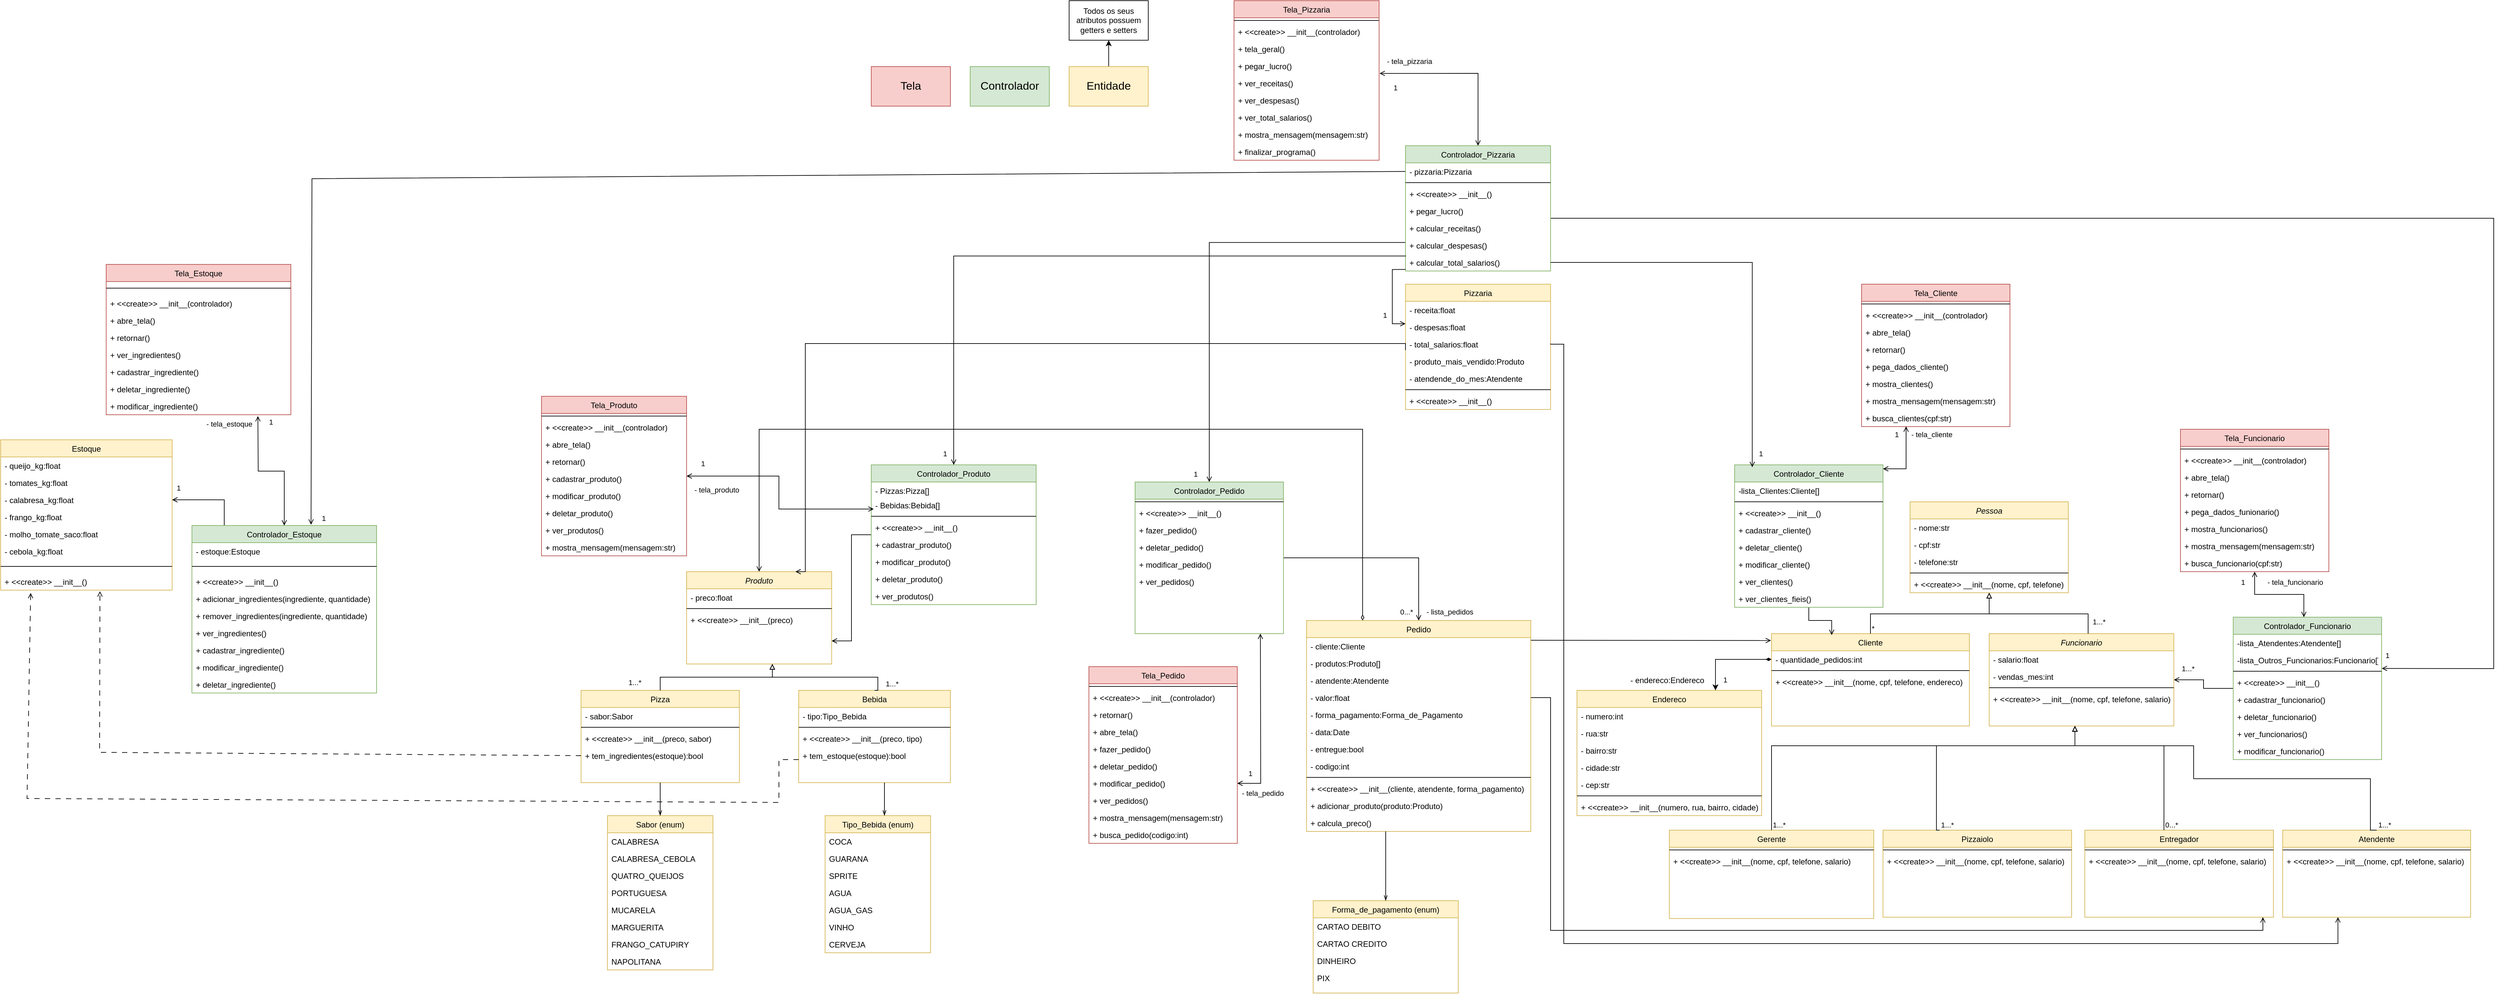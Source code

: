 <mxfile version="22.0.0" type="device">
  <diagram id="C5RBs43oDa-KdzZeNtuy" name="Page-1">
    <mxGraphModel dx="4617" dy="1985" grid="1" gridSize="10" guides="1" tooltips="1" connect="1" arrows="1" fold="1" page="1" pageScale="1" pageWidth="827" pageHeight="1169" math="0" shadow="0">
      <root>
        <mxCell id="WIyWlLk6GJQsqaUBKTNV-0" />
        <mxCell id="WIyWlLk6GJQsqaUBKTNV-1" parent="WIyWlLk6GJQsqaUBKTNV-0" />
        <mxCell id="zkfFHV4jXpPFQw0GAbJ--6" value="Cliente" style="swimlane;fontStyle=0;align=center;verticalAlign=top;childLayout=stackLayout;horizontal=1;startSize=26;horizontalStack=0;resizeParent=1;resizeLast=0;collapsible=1;marginBottom=0;rounded=0;shadow=0;strokeWidth=1;fillColor=#fff2cc;strokeColor=#d6b656;" parent="WIyWlLk6GJQsqaUBKTNV-1" vertex="1">
          <mxGeometry x="395" y="180" width="300" height="140" as="geometry">
            <mxRectangle x="130" y="380" width="160" height="26" as="alternateBounds" />
          </mxGeometry>
        </mxCell>
        <mxCell id="kdAsW70PlrFogEJaz6tP-25" value="- quantidade_pedidos:int" style="text;align=left;verticalAlign=top;spacingLeft=4;spacingRight=4;overflow=hidden;rotatable=0;points=[[0,0.5],[1,0.5]];portConstraint=eastwest;rounded=0;" parent="zkfFHV4jXpPFQw0GAbJ--6" vertex="1">
          <mxGeometry y="26" width="300" height="26" as="geometry" />
        </mxCell>
        <mxCell id="zkfFHV4jXpPFQw0GAbJ--9" value="" style="line;html=1;strokeWidth=1;align=left;verticalAlign=middle;spacingTop=-1;spacingLeft=3;spacingRight=3;rotatable=0;labelPosition=right;points=[];portConstraint=eastwest;rounded=0;" parent="zkfFHV4jXpPFQw0GAbJ--6" vertex="1">
          <mxGeometry y="52" width="300" height="8" as="geometry" />
        </mxCell>
        <mxCell id="hOtxBI7cqi8a_a_TEYvA-14" value="+ &lt;&lt;create&gt;&gt; __init__(nome, cpf, telefone, endereco)" style="text;align=left;verticalAlign=top;spacingLeft=4;spacingRight=4;overflow=hidden;rotatable=0;points=[[0,0.5],[1,0.5]];portConstraint=eastwest;rounded=0;" parent="zkfFHV4jXpPFQw0GAbJ--6" vertex="1">
          <mxGeometry y="60" width="300" height="26" as="geometry" />
        </mxCell>
        <mxCell id="zkfFHV4jXpPFQw0GAbJ--13" value="Pessoa" style="swimlane;fontStyle=2;align=center;verticalAlign=top;childLayout=stackLayout;horizontal=1;startSize=26;horizontalStack=0;resizeParent=1;resizeLast=0;collapsible=1;marginBottom=0;rounded=0;shadow=0;strokeWidth=1;fillColor=#fff2cc;strokeColor=#d6b656;" parent="WIyWlLk6GJQsqaUBKTNV-1" vertex="1">
          <mxGeometry x="605" y="-20" width="240" height="138" as="geometry">
            <mxRectangle x="340" y="380" width="170" height="26" as="alternateBounds" />
          </mxGeometry>
        </mxCell>
        <mxCell id="zkfFHV4jXpPFQw0GAbJ--14" value="- nome:str" style="text;align=left;verticalAlign=top;spacingLeft=4;spacingRight=4;overflow=hidden;rotatable=0;points=[[0,0.5],[1,0.5]];portConstraint=eastwest;rounded=0;" parent="zkfFHV4jXpPFQw0GAbJ--13" vertex="1">
          <mxGeometry y="26" width="240" height="26" as="geometry" />
        </mxCell>
        <mxCell id="kdAsW70PlrFogEJaz6tP-0" value="- cpf:str" style="text;align=left;verticalAlign=top;spacingLeft=4;spacingRight=4;overflow=hidden;rotatable=0;points=[[0,0.5],[1,0.5]];portConstraint=eastwest;rounded=0;" parent="zkfFHV4jXpPFQw0GAbJ--13" vertex="1">
          <mxGeometry y="52" width="240" height="26" as="geometry" />
        </mxCell>
        <mxCell id="kdAsW70PlrFogEJaz6tP-1" value="- telefone:str" style="text;align=left;verticalAlign=top;spacingLeft=4;spacingRight=4;overflow=hidden;rotatable=0;points=[[0,0.5],[1,0.5]];portConstraint=eastwest;rounded=0;" parent="zkfFHV4jXpPFQw0GAbJ--13" vertex="1">
          <mxGeometry y="78" width="240" height="26" as="geometry" />
        </mxCell>
        <mxCell id="zkfFHV4jXpPFQw0GAbJ--15" value="" style="line;html=1;strokeWidth=1;align=left;verticalAlign=middle;spacingTop=-1;spacingLeft=3;spacingRight=3;rotatable=0;labelPosition=right;points=[];portConstraint=eastwest;rounded=0;" parent="zkfFHV4jXpPFQw0GAbJ--13" vertex="1">
          <mxGeometry y="104" width="240" height="8" as="geometry" />
        </mxCell>
        <mxCell id="hOtxBI7cqi8a_a_TEYvA-12" value="+ &lt;&lt;create&gt;&gt; __init__(nome, cpf, telefone)" style="text;align=left;verticalAlign=top;spacingLeft=4;spacingRight=4;overflow=hidden;rotatable=0;points=[[0,0.5],[1,0.5]];portConstraint=eastwest;rounded=0;" parent="zkfFHV4jXpPFQw0GAbJ--13" vertex="1">
          <mxGeometry y="112" width="240" height="26" as="geometry" />
        </mxCell>
        <mxCell id="34jW8y6ZJVeA6K0mkwZz-12" style="edgeStyle=orthogonalEdgeStyle;rounded=0;orthogonalLoop=1;jettySize=auto;html=1;entryX=0;entryY=0.5;entryDx=0;entryDy=0;endArrow=none;endFill=0;startArrow=open;startFill=0;" parent="WIyWlLk6GJQsqaUBKTNV-1" source="zkfFHV4jXpPFQw0GAbJ--17" target="34jW8y6ZJVeA6K0mkwZz-9" edge="1">
          <mxGeometry relative="1" as="geometry" />
        </mxCell>
        <mxCell id="zkfFHV4jXpPFQw0GAbJ--17" value="Funcionario" style="swimlane;fontStyle=2;align=center;verticalAlign=top;childLayout=stackLayout;horizontal=1;startSize=26;horizontalStack=0;resizeParent=1;resizeLast=0;collapsible=1;marginBottom=0;rounded=0;shadow=0;strokeWidth=1;fillColor=#fff2cc;strokeColor=#d6b656;" parent="WIyWlLk6GJQsqaUBKTNV-1" vertex="1">
          <mxGeometry x="725" y="180" width="280" height="140" as="geometry">
            <mxRectangle x="550" y="140" width="160" height="26" as="alternateBounds" />
          </mxGeometry>
        </mxCell>
        <mxCell id="zkfFHV4jXpPFQw0GAbJ--18" value="- salario:float" style="text;align=left;verticalAlign=top;spacingLeft=4;spacingRight=4;overflow=hidden;rotatable=0;points=[[0,0.5],[1,0.5]];portConstraint=eastwest;rounded=0;" parent="zkfFHV4jXpPFQw0GAbJ--17" vertex="1">
          <mxGeometry y="26" width="280" height="26" as="geometry" />
        </mxCell>
        <mxCell id="ZCnHrs2GG1sbxFjUJOWf-37" value="- vendas_mes:int" style="text;align=left;verticalAlign=top;spacingLeft=4;spacingRight=4;overflow=hidden;rotatable=0;points=[[0,0.5],[1,0.5]];portConstraint=eastwest;rounded=0;" parent="zkfFHV4jXpPFQw0GAbJ--17" vertex="1">
          <mxGeometry y="52" width="280" height="26" as="geometry" />
        </mxCell>
        <mxCell id="zkfFHV4jXpPFQw0GAbJ--23" value="" style="line;html=1;strokeWidth=1;align=left;verticalAlign=middle;spacingTop=-1;spacingLeft=3;spacingRight=3;rotatable=0;labelPosition=right;points=[];portConstraint=eastwest;rounded=0;" parent="zkfFHV4jXpPFQw0GAbJ--17" vertex="1">
          <mxGeometry y="78" width="280" height="8" as="geometry" />
        </mxCell>
        <mxCell id="hOtxBI7cqi8a_a_TEYvA-13" value="+ &lt;&lt;create&gt;&gt; __init__(nome, cpf, telefone, salario)" style="text;align=left;verticalAlign=top;spacingLeft=4;spacingRight=4;overflow=hidden;rotatable=0;points=[[0,0.5],[1,0.5]];portConstraint=eastwest;rounded=0;" parent="zkfFHV4jXpPFQw0GAbJ--17" vertex="1">
          <mxGeometry y="86" width="280" height="26" as="geometry" />
        </mxCell>
        <mxCell id="QIKu43iznkj8tfLvrIEL-0" value="Produto" style="swimlane;fontStyle=2;align=center;verticalAlign=top;childLayout=stackLayout;horizontal=1;startSize=26;horizontalStack=0;resizeParent=1;resizeLast=0;collapsible=1;marginBottom=0;rounded=0;shadow=0;strokeWidth=1;fillColor=#fff2cc;strokeColor=#d6b656;" parent="WIyWlLk6GJQsqaUBKTNV-1" vertex="1">
          <mxGeometry x="-1250" y="86" width="220" height="140" as="geometry">
            <mxRectangle x="550" y="140" width="160" height="26" as="alternateBounds" />
          </mxGeometry>
        </mxCell>
        <mxCell id="QIKu43iznkj8tfLvrIEL-1" value="- preco:float" style="text;align=left;verticalAlign=top;spacingLeft=4;spacingRight=4;overflow=hidden;rotatable=0;points=[[0,0.5],[1,0.5]];portConstraint=eastwest;rounded=0;" parent="QIKu43iznkj8tfLvrIEL-0" vertex="1">
          <mxGeometry y="26" width="220" height="26" as="geometry" />
        </mxCell>
        <mxCell id="QIKu43iznkj8tfLvrIEL-6" value="" style="line;html=1;strokeWidth=1;align=left;verticalAlign=middle;spacingTop=-1;spacingLeft=3;spacingRight=3;rotatable=0;labelPosition=right;points=[];portConstraint=eastwest;rounded=0;" parent="QIKu43iznkj8tfLvrIEL-0" vertex="1">
          <mxGeometry y="52" width="220" height="8" as="geometry" />
        </mxCell>
        <mxCell id="hOtxBI7cqi8a_a_TEYvA-26" value="+ &lt;&lt;create&gt;&gt; __init__(preco)" style="text;align=left;verticalAlign=top;spacingLeft=4;spacingRight=4;overflow=hidden;rotatable=0;points=[[0,0.5],[1,0.5]];portConstraint=eastwest;rounded=0;" parent="QIKu43iznkj8tfLvrIEL-0" vertex="1">
          <mxGeometry y="60" width="220" height="26" as="geometry" />
        </mxCell>
        <mxCell id="QIKu43iznkj8tfLvrIEL-9" value="Gerente" style="swimlane;fontStyle=0;align=center;verticalAlign=top;childLayout=stackLayout;horizontal=1;startSize=26;horizontalStack=0;resizeParent=1;resizeLast=0;collapsible=1;marginBottom=0;rounded=0;shadow=0;strokeWidth=1;fillColor=#fff2cc;strokeColor=#d6b656;" parent="WIyWlLk6GJQsqaUBKTNV-1" vertex="1">
          <mxGeometry x="240" y="478" width="310" height="134" as="geometry">
            <mxRectangle x="550" y="140" width="160" height="26" as="alternateBounds" />
          </mxGeometry>
        </mxCell>
        <mxCell id="QIKu43iznkj8tfLvrIEL-12" value="" style="line;html=1;strokeWidth=1;align=left;verticalAlign=middle;spacingTop=-1;spacingLeft=3;spacingRight=3;rotatable=0;labelPosition=right;points=[];portConstraint=eastwest;rounded=0;" parent="QIKu43iznkj8tfLvrIEL-9" vertex="1">
          <mxGeometry y="26" width="310" height="8" as="geometry" />
        </mxCell>
        <mxCell id="hOtxBI7cqi8a_a_TEYvA-41" value="+ &lt;&lt;create&gt;&gt; __init__(nome, cpf, telefone, salario)" style="text;align=left;verticalAlign=top;spacingLeft=4;spacingRight=4;overflow=hidden;rotatable=0;points=[[0,0.5],[1,0.5]];portConstraint=eastwest;rounded=0;fontStyle=0" parent="QIKu43iznkj8tfLvrIEL-9" vertex="1">
          <mxGeometry y="34" width="310" height="26" as="geometry" />
        </mxCell>
        <mxCell id="QIKu43iznkj8tfLvrIEL-15" value="Pizzaiolo" style="swimlane;fontStyle=0;align=center;verticalAlign=top;childLayout=stackLayout;horizontal=1;startSize=26;horizontalStack=0;resizeParent=1;resizeLast=0;collapsible=1;marginBottom=0;rounded=0;shadow=0;strokeWidth=1;fillColor=#fff2cc;strokeColor=#d6b656;" parent="WIyWlLk6GJQsqaUBKTNV-1" vertex="1">
          <mxGeometry x="564" y="478" width="286" height="132" as="geometry">
            <mxRectangle x="550" y="140" width="160" height="26" as="alternateBounds" />
          </mxGeometry>
        </mxCell>
        <mxCell id="QIKu43iznkj8tfLvrIEL-18" value="" style="line;html=1;strokeWidth=1;align=left;verticalAlign=middle;spacingTop=-1;spacingLeft=3;spacingRight=3;rotatable=0;labelPosition=right;points=[];portConstraint=eastwest;rounded=0;" parent="QIKu43iznkj8tfLvrIEL-15" vertex="1">
          <mxGeometry y="26" width="286" height="8" as="geometry" />
        </mxCell>
        <mxCell id="hOtxBI7cqi8a_a_TEYvA-42" value="+ &lt;&lt;create&gt;&gt; __init__(nome, cpf, telefone, salario)" style="text;align=left;verticalAlign=top;spacingLeft=4;spacingRight=4;overflow=hidden;rotatable=0;points=[[0,0.5],[1,0.5]];portConstraint=eastwest;rounded=0;" parent="QIKu43iznkj8tfLvrIEL-15" vertex="1">
          <mxGeometry y="34" width="286" height="26" as="geometry" />
        </mxCell>
        <mxCell id="QIKu43iznkj8tfLvrIEL-21" value="Entregador" style="swimlane;fontStyle=0;align=center;verticalAlign=top;childLayout=stackLayout;horizontal=1;startSize=26;horizontalStack=0;resizeParent=1;resizeLast=0;collapsible=1;marginBottom=0;rounded=0;shadow=0;strokeWidth=1;fillColor=#fff2cc;strokeColor=#d6b656;" parent="WIyWlLk6GJQsqaUBKTNV-1" vertex="1">
          <mxGeometry x="870" y="478" width="286" height="132" as="geometry">
            <mxRectangle x="550" y="140" width="160" height="26" as="alternateBounds" />
          </mxGeometry>
        </mxCell>
        <mxCell id="QIKu43iznkj8tfLvrIEL-24" value="" style="line;html=1;strokeWidth=1;align=left;verticalAlign=middle;spacingTop=-1;spacingLeft=3;spacingRight=3;rotatable=0;labelPosition=right;points=[];portConstraint=eastwest;rounded=0;" parent="QIKu43iznkj8tfLvrIEL-21" vertex="1">
          <mxGeometry y="26" width="286" height="8" as="geometry" />
        </mxCell>
        <mxCell id="hOtxBI7cqi8a_a_TEYvA-43" value="+ &lt;&lt;create&gt;&gt; __init__(nome, cpf, telefone, salario)" style="text;align=left;verticalAlign=top;spacingLeft=4;spacingRight=4;overflow=hidden;rotatable=0;points=[[0,0.5],[1,0.5]];portConstraint=eastwest;rounded=0;" parent="QIKu43iznkj8tfLvrIEL-21" vertex="1">
          <mxGeometry y="34" width="286" height="26" as="geometry" />
        </mxCell>
        <mxCell id="QIKu43iznkj8tfLvrIEL-27" value="Atendente" style="swimlane;fontStyle=0;align=center;verticalAlign=top;childLayout=stackLayout;horizontal=1;startSize=26;horizontalStack=0;resizeParent=1;resizeLast=0;collapsible=1;marginBottom=0;rounded=0;shadow=0;strokeWidth=1;fillColor=#fff2cc;strokeColor=#d6b656;" parent="WIyWlLk6GJQsqaUBKTNV-1" vertex="1">
          <mxGeometry x="1170" y="478" width="285" height="132" as="geometry">
            <mxRectangle x="550" y="140" width="160" height="26" as="alternateBounds" />
          </mxGeometry>
        </mxCell>
        <mxCell id="QIKu43iznkj8tfLvrIEL-30" value="" style="line;html=1;strokeWidth=1;align=left;verticalAlign=middle;spacingTop=-1;spacingLeft=3;spacingRight=3;rotatable=0;labelPosition=right;points=[];portConstraint=eastwest;rounded=0;" parent="QIKu43iznkj8tfLvrIEL-27" vertex="1">
          <mxGeometry y="26" width="285" height="8" as="geometry" />
        </mxCell>
        <mxCell id="hOtxBI7cqi8a_a_TEYvA-44" value="+ &lt;&lt;create&gt;&gt; __init__(nome, cpf, telefone, salario)" style="text;align=left;verticalAlign=top;spacingLeft=4;spacingRight=4;overflow=hidden;rotatable=0;points=[[0,0.5],[1,0.5]];portConstraint=eastwest;rounded=0;" parent="QIKu43iznkj8tfLvrIEL-27" vertex="1">
          <mxGeometry y="34" width="285" height="26" as="geometry" />
        </mxCell>
        <mxCell id="QIKu43iznkj8tfLvrIEL-36" value="Pizza" style="swimlane;fontStyle=0;align=center;verticalAlign=top;childLayout=stackLayout;horizontal=1;startSize=26;horizontalStack=0;resizeParent=1;resizeLast=0;collapsible=1;marginBottom=0;rounded=0;shadow=0;strokeWidth=1;fillColor=#fff2cc;strokeColor=#d6b656;" parent="WIyWlLk6GJQsqaUBKTNV-1" vertex="1">
          <mxGeometry x="-1410" y="266" width="240" height="140" as="geometry">
            <mxRectangle x="550" y="140" width="160" height="26" as="alternateBounds" />
          </mxGeometry>
        </mxCell>
        <mxCell id="QIKu43iznkj8tfLvrIEL-37" value="- sabor:Sabor" style="text;align=left;verticalAlign=top;spacingLeft=4;spacingRight=4;overflow=hidden;rotatable=0;points=[[0,0.5],[1,0.5]];portConstraint=eastwest;rounded=0;" parent="QIKu43iznkj8tfLvrIEL-36" vertex="1">
          <mxGeometry y="26" width="240" height="26" as="geometry" />
        </mxCell>
        <mxCell id="QIKu43iznkj8tfLvrIEL-39" value="" style="line;html=1;strokeWidth=1;align=left;verticalAlign=middle;spacingTop=-1;spacingLeft=3;spacingRight=3;rotatable=0;labelPosition=right;points=[];portConstraint=eastwest;rounded=0;" parent="QIKu43iznkj8tfLvrIEL-36" vertex="1">
          <mxGeometry y="52" width="240" height="8" as="geometry" />
        </mxCell>
        <mxCell id="hOtxBI7cqi8a_a_TEYvA-27" value="+ &lt;&lt;create&gt;&gt; __init__(preco, sabor)" style="text;align=left;verticalAlign=top;spacingLeft=4;spacingRight=4;overflow=hidden;rotatable=0;points=[[0,0.5],[1,0.5]];portConstraint=eastwest;rounded=0;" parent="QIKu43iznkj8tfLvrIEL-36" vertex="1">
          <mxGeometry y="60" width="240" height="26" as="geometry" />
        </mxCell>
        <mxCell id="kdAsW70PlrFogEJaz6tP-39" value="+ tem_ingredientes(estoque):bool" style="text;align=left;verticalAlign=top;spacingLeft=4;spacingRight=4;overflow=hidden;rotatable=0;points=[[0,0.5],[1,0.5]];portConstraint=eastwest;rounded=0;" parent="QIKu43iznkj8tfLvrIEL-36" vertex="1">
          <mxGeometry y="86" width="240" height="26" as="geometry" />
        </mxCell>
        <mxCell id="QIKu43iznkj8tfLvrIEL-42" value="Bebida" style="swimlane;fontStyle=0;align=center;verticalAlign=top;childLayout=stackLayout;horizontal=1;startSize=26;horizontalStack=0;resizeParent=1;resizeLast=0;collapsible=1;marginBottom=0;rounded=0;shadow=0;strokeWidth=1;fillColor=#fff2cc;strokeColor=#d6b656;" parent="WIyWlLk6GJQsqaUBKTNV-1" vertex="1">
          <mxGeometry x="-1080" y="266" width="230" height="140" as="geometry">
            <mxRectangle x="550" y="140" width="160" height="26" as="alternateBounds" />
          </mxGeometry>
        </mxCell>
        <mxCell id="QIKu43iznkj8tfLvrIEL-43" value="- tipo:Tipo_Bebida" style="text;align=left;verticalAlign=top;spacingLeft=4;spacingRight=4;overflow=hidden;rotatable=0;points=[[0,0.5],[1,0.5]];portConstraint=eastwest;rounded=0;" parent="QIKu43iznkj8tfLvrIEL-42" vertex="1">
          <mxGeometry y="26" width="230" height="26" as="geometry" />
        </mxCell>
        <mxCell id="QIKu43iznkj8tfLvrIEL-45" value="" style="line;html=1;strokeWidth=1;align=left;verticalAlign=middle;spacingTop=-1;spacingLeft=3;spacingRight=3;rotatable=0;labelPosition=right;points=[];portConstraint=eastwest;rounded=0;" parent="QIKu43iznkj8tfLvrIEL-42" vertex="1">
          <mxGeometry y="52" width="230" height="8" as="geometry" />
        </mxCell>
        <mxCell id="hOtxBI7cqi8a_a_TEYvA-28" value="+ &lt;&lt;create&gt;&gt; __init__(preco, tipo)" style="text;align=left;verticalAlign=top;spacingLeft=4;spacingRight=4;overflow=hidden;rotatable=0;points=[[0,0.5],[1,0.5]];portConstraint=eastwest;rounded=0;" parent="QIKu43iznkj8tfLvrIEL-42" vertex="1">
          <mxGeometry y="60" width="230" height="26" as="geometry" />
        </mxCell>
        <mxCell id="kdAsW70PlrFogEJaz6tP-42" value="+ tem_estoque(estoque):bool" style="text;align=left;verticalAlign=top;spacingLeft=4;spacingRight=4;overflow=hidden;rotatable=0;points=[[0,0.5],[1,0.5]];portConstraint=eastwest;rounded=0;" parent="QIKu43iznkj8tfLvrIEL-42" vertex="1">
          <mxGeometry y="86" width="230" height="26" as="geometry" />
        </mxCell>
        <mxCell id="QIKu43iznkj8tfLvrIEL-48" value="Sabor (enum)" style="swimlane;fontStyle=0;align=center;verticalAlign=top;childLayout=stackLayout;horizontal=1;startSize=26;horizontalStack=0;resizeParent=1;resizeLast=0;collapsible=1;marginBottom=0;rounded=0;shadow=0;strokeWidth=1;fillColor=#fff2cc;strokeColor=#d6b656;" parent="WIyWlLk6GJQsqaUBKTNV-1" vertex="1">
          <mxGeometry x="-1370" y="456" width="160" height="234" as="geometry">
            <mxRectangle x="550" y="140" width="160" height="26" as="alternateBounds" />
          </mxGeometry>
        </mxCell>
        <mxCell id="QIKu43iznkj8tfLvrIEL-49" value="CALABRESA" style="text;align=left;verticalAlign=top;spacingLeft=4;spacingRight=4;overflow=hidden;rotatable=0;points=[[0,0.5],[1,0.5]];portConstraint=eastwest;rounded=0;" parent="QIKu43iznkj8tfLvrIEL-48" vertex="1">
          <mxGeometry y="26" width="160" height="26" as="geometry" />
        </mxCell>
        <mxCell id="QIKu43iznkj8tfLvrIEL-50" value="CALABRESA_CEBOLA" style="text;align=left;verticalAlign=top;spacingLeft=4;spacingRight=4;overflow=hidden;rotatable=0;points=[[0,0.5],[1,0.5]];portConstraint=eastwest;rounded=0;shadow=0;html=0;" parent="QIKu43iznkj8tfLvrIEL-48" vertex="1">
          <mxGeometry y="52" width="160" height="26" as="geometry" />
        </mxCell>
        <mxCell id="QIKu43iznkj8tfLvrIEL-52" value="QUATRO_QUEIJOS" style="text;align=left;verticalAlign=top;spacingLeft=4;spacingRight=4;overflow=hidden;rotatable=0;points=[[0,0.5],[1,0.5]];portConstraint=eastwest;rounded=0;" parent="QIKu43iznkj8tfLvrIEL-48" vertex="1">
          <mxGeometry y="78" width="160" height="26" as="geometry" />
        </mxCell>
        <mxCell id="QIKu43iznkj8tfLvrIEL-53" value="PORTUGUESA" style="text;align=left;verticalAlign=top;spacingLeft=4;spacingRight=4;overflow=hidden;rotatable=0;points=[[0,0.5],[1,0.5]];portConstraint=eastwest;rounded=0;" parent="QIKu43iznkj8tfLvrIEL-48" vertex="1">
          <mxGeometry y="104" width="160" height="26" as="geometry" />
        </mxCell>
        <mxCell id="kdAsW70PlrFogEJaz6tP-5" value="MUCARELA" style="text;align=left;verticalAlign=top;spacingLeft=4;spacingRight=4;overflow=hidden;rotatable=0;points=[[0,0.5],[1,0.5]];portConstraint=eastwest;rounded=0;" parent="QIKu43iznkj8tfLvrIEL-48" vertex="1">
          <mxGeometry y="130" width="160" height="26" as="geometry" />
        </mxCell>
        <mxCell id="kdAsW70PlrFogEJaz6tP-6" value="MARGUERITA" style="text;align=left;verticalAlign=top;spacingLeft=4;spacingRight=4;overflow=hidden;rotatable=0;points=[[0,0.5],[1,0.5]];portConstraint=eastwest;rounded=0;" parent="QIKu43iznkj8tfLvrIEL-48" vertex="1">
          <mxGeometry y="156" width="160" height="26" as="geometry" />
        </mxCell>
        <mxCell id="kdAsW70PlrFogEJaz6tP-7" value="FRANGO_CATUPIRY" style="text;align=left;verticalAlign=top;spacingLeft=4;spacingRight=4;overflow=hidden;rotatable=0;points=[[0,0.5],[1,0.5]];portConstraint=eastwest;rounded=0;" parent="QIKu43iznkj8tfLvrIEL-48" vertex="1">
          <mxGeometry y="182" width="160" height="26" as="geometry" />
        </mxCell>
        <mxCell id="kdAsW70PlrFogEJaz6tP-8" value="NAPOLITANA" style="text;align=left;verticalAlign=top;spacingLeft=4;spacingRight=4;overflow=hidden;rotatable=0;points=[[0,0.5],[1,0.5]];portConstraint=eastwest;rounded=0;" parent="QIKu43iznkj8tfLvrIEL-48" vertex="1">
          <mxGeometry y="208" width="160" height="26" as="geometry" />
        </mxCell>
        <mxCell id="QIKu43iznkj8tfLvrIEL-54" value="Tipo_Bebida (enum)" style="swimlane;fontStyle=0;align=center;verticalAlign=top;childLayout=stackLayout;horizontal=1;startSize=26;horizontalStack=0;resizeParent=1;resizeLast=0;collapsible=1;marginBottom=0;rounded=0;shadow=0;strokeWidth=1;fillColor=#fff2cc;strokeColor=#d6b656;" parent="WIyWlLk6GJQsqaUBKTNV-1" vertex="1">
          <mxGeometry x="-1040" y="456" width="160" height="208" as="geometry">
            <mxRectangle x="550" y="140" width="160" height="26" as="alternateBounds" />
          </mxGeometry>
        </mxCell>
        <mxCell id="QIKu43iznkj8tfLvrIEL-55" value="COCA" style="text;align=left;verticalAlign=top;spacingLeft=4;spacingRight=4;overflow=hidden;rotatable=0;points=[[0,0.5],[1,0.5]];portConstraint=eastwest;rounded=0;" parent="QIKu43iznkj8tfLvrIEL-54" vertex="1">
          <mxGeometry y="26" width="160" height="26" as="geometry" />
        </mxCell>
        <mxCell id="QIKu43iznkj8tfLvrIEL-56" value="GUARANA" style="text;align=left;verticalAlign=top;spacingLeft=4;spacingRight=4;overflow=hidden;rotatable=0;points=[[0,0.5],[1,0.5]];portConstraint=eastwest;rounded=0;shadow=0;html=0;" parent="QIKu43iznkj8tfLvrIEL-54" vertex="1">
          <mxGeometry y="52" width="160" height="26" as="geometry" />
        </mxCell>
        <mxCell id="QIKu43iznkj8tfLvrIEL-58" value="SPRITE" style="text;align=left;verticalAlign=top;spacingLeft=4;spacingRight=4;overflow=hidden;rotatable=0;points=[[0,0.5],[1,0.5]];portConstraint=eastwest;rounded=0;" parent="QIKu43iznkj8tfLvrIEL-54" vertex="1">
          <mxGeometry y="78" width="160" height="26" as="geometry" />
        </mxCell>
        <mxCell id="QIKu43iznkj8tfLvrIEL-59" value="AGUA" style="text;align=left;verticalAlign=top;spacingLeft=4;spacingRight=4;overflow=hidden;rotatable=0;points=[[0,0.5],[1,0.5]];portConstraint=eastwest;rounded=0;" parent="QIKu43iznkj8tfLvrIEL-54" vertex="1">
          <mxGeometry y="104" width="160" height="26" as="geometry" />
        </mxCell>
        <mxCell id="kdAsW70PlrFogEJaz6tP-9" value="AGUA_GAS" style="text;align=left;verticalAlign=top;spacingLeft=4;spacingRight=4;overflow=hidden;rotatable=0;points=[[0,0.5],[1,0.5]];portConstraint=eastwest;rounded=0;" parent="QIKu43iznkj8tfLvrIEL-54" vertex="1">
          <mxGeometry y="130" width="160" height="26" as="geometry" />
        </mxCell>
        <mxCell id="kdAsW70PlrFogEJaz6tP-10" value="VINHO" style="text;align=left;verticalAlign=top;spacingLeft=4;spacingRight=4;overflow=hidden;rotatable=0;points=[[0,0.5],[1,0.5]];portConstraint=eastwest;rounded=0;" parent="QIKu43iznkj8tfLvrIEL-54" vertex="1">
          <mxGeometry y="156" width="160" height="26" as="geometry" />
        </mxCell>
        <mxCell id="kdAsW70PlrFogEJaz6tP-11" value="CERVEJA" style="text;align=left;verticalAlign=top;spacingLeft=4;spacingRight=4;overflow=hidden;rotatable=0;points=[[0,0.5],[1,0.5]];portConstraint=eastwest;rounded=0;" parent="QIKu43iznkj8tfLvrIEL-54" vertex="1">
          <mxGeometry y="182" width="160" height="26" as="geometry" />
        </mxCell>
        <mxCell id="QIKu43iznkj8tfLvrIEL-60" value="Pedido" style="swimlane;fontStyle=0;align=center;verticalAlign=top;childLayout=stackLayout;horizontal=1;startSize=26;horizontalStack=0;resizeParent=1;resizeLast=0;collapsible=1;marginBottom=0;rounded=0;shadow=0;strokeWidth=1;fillColor=#fff2cc;strokeColor=#d6b656;" parent="WIyWlLk6GJQsqaUBKTNV-1" vertex="1">
          <mxGeometry x="-310" y="160" width="340" height="320" as="geometry">
            <mxRectangle x="550" y="140" width="160" height="26" as="alternateBounds" />
          </mxGeometry>
        </mxCell>
        <mxCell id="QIKu43iznkj8tfLvrIEL-61" value="- cliente:Cliente" style="text;align=left;verticalAlign=top;spacingLeft=4;spacingRight=4;overflow=hidden;rotatable=0;points=[[0,0.5],[1,0.5]];portConstraint=eastwest;rounded=0;" parent="QIKu43iznkj8tfLvrIEL-60" vertex="1">
          <mxGeometry y="26" width="340" height="26" as="geometry" />
        </mxCell>
        <mxCell id="kdAsW70PlrFogEJaz6tP-23" value="- produtos:Produto[]" style="text;align=left;verticalAlign=top;spacingLeft=4;spacingRight=4;overflow=hidden;rotatable=0;points=[[0,0.5],[1,0.5]];portConstraint=eastwest;rounded=0;" parent="QIKu43iznkj8tfLvrIEL-60" vertex="1">
          <mxGeometry y="52" width="340" height="26" as="geometry" />
        </mxCell>
        <mxCell id="kdAsW70PlrFogEJaz6tP-2" value="- atendente:Atendente" style="text;align=left;verticalAlign=top;spacingLeft=4;spacingRight=4;overflow=hidden;rotatable=0;points=[[0,0.5],[1,0.5]];portConstraint=eastwest;rounded=0;" parent="QIKu43iznkj8tfLvrIEL-60" vertex="1">
          <mxGeometry y="78" width="340" height="26" as="geometry" />
        </mxCell>
        <mxCell id="kdAsW70PlrFogEJaz6tP-3" value="- valor:float" style="text;align=left;verticalAlign=top;spacingLeft=4;spacingRight=4;overflow=hidden;rotatable=0;points=[[0,0.5],[1,0.5]];portConstraint=eastwest;rounded=0;" parent="QIKu43iznkj8tfLvrIEL-60" vertex="1">
          <mxGeometry y="104" width="340" height="26" as="geometry" />
        </mxCell>
        <mxCell id="QIKu43iznkj8tfLvrIEL-62" value="- forma_pagamento:Forma_de_Pagamento" style="text;align=left;verticalAlign=top;spacingLeft=4;spacingRight=4;overflow=hidden;rotatable=0;points=[[0,0.5],[1,0.5]];portConstraint=eastwest;rounded=0;shadow=0;html=0;" parent="QIKu43iznkj8tfLvrIEL-60" vertex="1">
          <mxGeometry y="130" width="340" height="26" as="geometry" />
        </mxCell>
        <mxCell id="kdAsW70PlrFogEJaz6tP-12" value="- data:Date" style="text;align=left;verticalAlign=top;spacingLeft=4;spacingRight=4;overflow=hidden;rotatable=0;points=[[0,0.5],[1,0.5]];portConstraint=eastwest;rounded=0;" parent="QIKu43iznkj8tfLvrIEL-60" vertex="1">
          <mxGeometry y="156" width="340" height="26" as="geometry" />
        </mxCell>
        <mxCell id="kdAsW70PlrFogEJaz6tP-22" value="- entregue:bool" style="text;align=left;verticalAlign=top;spacingLeft=4;spacingRight=4;overflow=hidden;rotatable=0;points=[[0,0.5],[1,0.5]];portConstraint=eastwest;rounded=0;" parent="QIKu43iznkj8tfLvrIEL-60" vertex="1">
          <mxGeometry y="182" width="340" height="26" as="geometry" />
        </mxCell>
        <mxCell id="ZCnHrs2GG1sbxFjUJOWf-102" value="- codigo:int" style="text;align=left;verticalAlign=top;spacingLeft=4;spacingRight=4;overflow=hidden;rotatable=0;points=[[0,0.5],[1,0.5]];portConstraint=eastwest;rounded=0;" parent="QIKu43iznkj8tfLvrIEL-60" vertex="1">
          <mxGeometry y="208" width="340" height="26" as="geometry" />
        </mxCell>
        <mxCell id="QIKu43iznkj8tfLvrIEL-63" value="" style="line;html=1;strokeWidth=1;align=left;verticalAlign=middle;spacingTop=-1;spacingLeft=3;spacingRight=3;rotatable=0;labelPosition=right;points=[];portConstraint=eastwest;rounded=0;" parent="QIKu43iznkj8tfLvrIEL-60" vertex="1">
          <mxGeometry y="234" width="340" height="8" as="geometry" />
        </mxCell>
        <mxCell id="hOtxBI7cqi8a_a_TEYvA-33" value="+ &lt;&lt;create&gt;&gt; __init__(cliente, atendente, forma_pagamento)" style="text;align=left;verticalAlign=top;spacingLeft=4;spacingRight=4;overflow=hidden;rotatable=0;points=[[0,0.5],[1,0.5]];portConstraint=eastwest;rounded=0;" parent="QIKu43iznkj8tfLvrIEL-60" vertex="1">
          <mxGeometry y="242" width="340" height="26" as="geometry" />
        </mxCell>
        <mxCell id="hOtxBI7cqi8a_a_TEYvA-34" value="+ adicionar_produto(produto:Produto)" style="text;align=left;verticalAlign=top;spacingLeft=4;spacingRight=4;overflow=hidden;rotatable=0;points=[[0,0.5],[1,0.5]];portConstraint=eastwest;rounded=0;" parent="QIKu43iznkj8tfLvrIEL-60" vertex="1">
          <mxGeometry y="268" width="340" height="26" as="geometry" />
        </mxCell>
        <mxCell id="hOtxBI7cqi8a_a_TEYvA-35" value="+ calcula_preco()" style="text;align=left;verticalAlign=top;spacingLeft=4;spacingRight=4;overflow=hidden;rotatable=0;points=[[0,0.5],[1,0.5]];portConstraint=eastwest;rounded=0;" parent="QIKu43iznkj8tfLvrIEL-60" vertex="1">
          <mxGeometry y="294" width="340" height="26" as="geometry" />
        </mxCell>
        <mxCell id="QIKu43iznkj8tfLvrIEL-68" value="Forma_de_pagamento (enum)" style="swimlane;fontStyle=0;align=center;verticalAlign=top;childLayout=stackLayout;horizontal=1;startSize=26;horizontalStack=0;resizeParent=1;resizeLast=0;collapsible=1;marginBottom=0;rounded=0;shadow=0;strokeWidth=1;fillColor=#fff2cc;strokeColor=#d6b656;" parent="WIyWlLk6GJQsqaUBKTNV-1" vertex="1">
          <mxGeometry x="-300" y="585" width="220" height="140" as="geometry">
            <mxRectangle x="550" y="140" width="160" height="26" as="alternateBounds" />
          </mxGeometry>
        </mxCell>
        <mxCell id="QIKu43iznkj8tfLvrIEL-69" value="CARTAO DEBITO" style="text;align=left;verticalAlign=top;spacingLeft=4;spacingRight=4;overflow=hidden;rotatable=0;points=[[0,0.5],[1,0.5]];portConstraint=eastwest;rounded=0;" parent="QIKu43iznkj8tfLvrIEL-68" vertex="1">
          <mxGeometry y="26" width="220" height="26" as="geometry" />
        </mxCell>
        <mxCell id="QIKu43iznkj8tfLvrIEL-73" value="CARTAO CREDITO" style="text;align=left;verticalAlign=top;spacingLeft=4;spacingRight=4;overflow=hidden;rotatable=0;points=[[0,0.5],[1,0.5]];portConstraint=eastwest;rounded=0;" parent="QIKu43iznkj8tfLvrIEL-68" vertex="1">
          <mxGeometry y="52" width="220" height="26" as="geometry" />
        </mxCell>
        <mxCell id="QIKu43iznkj8tfLvrIEL-70" value="DINHEIRO" style="text;align=left;verticalAlign=top;spacingLeft=4;spacingRight=4;overflow=hidden;rotatable=0;points=[[0,0.5],[1,0.5]];portConstraint=eastwest;rounded=0;shadow=0;html=0;" parent="QIKu43iznkj8tfLvrIEL-68" vertex="1">
          <mxGeometry y="78" width="220" height="26" as="geometry" />
        </mxCell>
        <mxCell id="QIKu43iznkj8tfLvrIEL-72" value="PIX" style="text;align=left;verticalAlign=top;spacingLeft=4;spacingRight=4;overflow=hidden;rotatable=0;points=[[0,0.5],[1,0.5]];portConstraint=eastwest;rounded=0;" parent="QIKu43iznkj8tfLvrIEL-68" vertex="1">
          <mxGeometry y="104" width="220" height="26" as="geometry" />
        </mxCell>
        <mxCell id="QIKu43iznkj8tfLvrIEL-74" value="" style="endArrow=block;endFill=0;html=1;edgeStyle=orthogonalEdgeStyle;align=left;verticalAlign=top;rounded=0;entryX=0.5;entryY=1;entryDx=0;entryDy=0;exitX=0.5;exitY=0;exitDx=0;exitDy=0;" parent="WIyWlLk6GJQsqaUBKTNV-1" source="zkfFHV4jXpPFQw0GAbJ--6" target="zkfFHV4jXpPFQw0GAbJ--13" edge="1">
          <mxGeometry x="-1" relative="1" as="geometry">
            <mxPoint x="605" y="160" as="sourcePoint" />
            <mxPoint x="765" y="160" as="targetPoint" />
            <Array as="points">
              <mxPoint x="585" y="150" />
              <mxPoint x="715" y="150" />
            </Array>
          </mxGeometry>
        </mxCell>
        <mxCell id="QIKu43iznkj8tfLvrIEL-75" value="*" style="edgeLabel;resizable=0;html=1;align=left;verticalAlign=bottom;rounded=0;" parent="QIKu43iznkj8tfLvrIEL-74" connectable="0" vertex="1">
          <mxGeometry x="-1" relative="1" as="geometry" />
        </mxCell>
        <mxCell id="QIKu43iznkj8tfLvrIEL-76" value="" style="endArrow=block;endFill=0;html=1;edgeStyle=orthogonalEdgeStyle;align=left;verticalAlign=top;rounded=0;exitX=0.5;exitY=0;exitDx=0;exitDy=0;entryX=0.5;entryY=1;entryDx=0;entryDy=0;" parent="WIyWlLk6GJQsqaUBKTNV-1" target="zkfFHV4jXpPFQw0GAbJ--13" edge="1">
          <mxGeometry x="-1" relative="1" as="geometry">
            <mxPoint x="875" y="180" as="sourcePoint" />
            <mxPoint x="715" y="120" as="targetPoint" />
            <Array as="points">
              <mxPoint x="875" y="150" />
              <mxPoint x="725" y="150" />
            </Array>
          </mxGeometry>
        </mxCell>
        <mxCell id="QIKu43iznkj8tfLvrIEL-77" value="1...*" style="edgeLabel;resizable=0;html=1;align=left;verticalAlign=bottom;rounded=0;" parent="QIKu43iznkj8tfLvrIEL-76" connectable="0" vertex="1">
          <mxGeometry x="-1" relative="1" as="geometry">
            <mxPoint x="140" y="61" as="offset" />
          </mxGeometry>
        </mxCell>
        <mxCell id="QIKu43iznkj8tfLvrIEL-78" value="" style="endArrow=block;endFill=0;html=1;edgeStyle=orthogonalEdgeStyle;align=left;verticalAlign=top;rounded=0;entryX=0.5;entryY=1;entryDx=0;entryDy=0;" parent="WIyWlLk6GJQsqaUBKTNV-1" source="QIKu43iznkj8tfLvrIEL-21" edge="1">
          <mxGeometry x="-1" relative="1" as="geometry">
            <mxPoint x="705" y="350" as="sourcePoint" />
            <mxPoint x="855" y="320" as="targetPoint" />
            <Array as="points">
              <mxPoint x="990" y="350" />
              <mxPoint x="855" y="350" />
            </Array>
          </mxGeometry>
        </mxCell>
        <mxCell id="QIKu43iznkj8tfLvrIEL-79" value="0...*" style="edgeLabel;resizable=0;html=1;align=left;verticalAlign=bottom;rounded=0;" parent="QIKu43iznkj8tfLvrIEL-78" connectable="0" vertex="1">
          <mxGeometry x="-1" relative="1" as="geometry" />
        </mxCell>
        <mxCell id="QIKu43iznkj8tfLvrIEL-80" value="" style="endArrow=block;endFill=0;html=1;edgeStyle=orthogonalEdgeStyle;align=left;verticalAlign=top;rounded=0;" parent="WIyWlLk6GJQsqaUBKTNV-1" edge="1">
          <mxGeometry x="-1" relative="1" as="geometry">
            <mxPoint x="650" y="478" as="sourcePoint" />
            <mxPoint x="855" y="320" as="targetPoint" />
            <Array as="points">
              <mxPoint x="645" y="350" />
              <mxPoint x="855" y="350" />
            </Array>
          </mxGeometry>
        </mxCell>
        <mxCell id="QIKu43iznkj8tfLvrIEL-81" value="1...*" style="edgeLabel;resizable=0;html=1;align=left;verticalAlign=bottom;rounded=0;" parent="QIKu43iznkj8tfLvrIEL-80" connectable="0" vertex="1">
          <mxGeometry x="-1" relative="1" as="geometry" />
        </mxCell>
        <mxCell id="QIKu43iznkj8tfLvrIEL-82" value="" style="endArrow=block;endFill=0;html=1;edgeStyle=orthogonalEdgeStyle;align=left;verticalAlign=top;rounded=0;exitX=0.5;exitY=0;exitDx=0;exitDy=0;" parent="WIyWlLk6GJQsqaUBKTNV-1" source="QIKu43iznkj8tfLvrIEL-27" edge="1">
          <mxGeometry x="-1" relative="1" as="geometry">
            <mxPoint x="845" y="380" as="sourcePoint" />
            <mxPoint x="855" y="320" as="targetPoint" />
            <Array as="points">
              <mxPoint x="1303" y="400" />
              <mxPoint x="1035" y="400" />
              <mxPoint x="1035" y="350" />
              <mxPoint x="855" y="350" />
            </Array>
          </mxGeometry>
        </mxCell>
        <mxCell id="QIKu43iznkj8tfLvrIEL-83" value="1...*" style="edgeLabel;resizable=0;html=1;align=left;verticalAlign=bottom;rounded=0;" parent="QIKu43iznkj8tfLvrIEL-82" connectable="0" vertex="1">
          <mxGeometry x="-1" relative="1" as="geometry" />
        </mxCell>
        <mxCell id="QIKu43iznkj8tfLvrIEL-84" value="" style="endArrow=block;endFill=0;html=1;edgeStyle=orthogonalEdgeStyle;align=left;verticalAlign=top;rounded=0;exitX=0.5;exitY=0;exitDx=0;exitDy=0;" parent="WIyWlLk6GJQsqaUBKTNV-1" source="QIKu43iznkj8tfLvrIEL-9" edge="1">
          <mxGeometry x="-1" relative="1" as="geometry">
            <mxPoint x="655" y="380" as="sourcePoint" />
            <mxPoint x="855" y="320" as="targetPoint" />
            <Array as="points">
              <mxPoint x="395" y="350" />
              <mxPoint x="855" y="350" />
            </Array>
          </mxGeometry>
        </mxCell>
        <mxCell id="QIKu43iznkj8tfLvrIEL-85" value="1...*" style="edgeLabel;resizable=0;html=1;align=left;verticalAlign=bottom;rounded=0;" parent="QIKu43iznkj8tfLvrIEL-84" connectable="0" vertex="1">
          <mxGeometry x="-1" relative="1" as="geometry" />
        </mxCell>
        <mxCell id="QIKu43iznkj8tfLvrIEL-86" value="" style="endArrow=block;endFill=0;html=1;edgeStyle=orthogonalEdgeStyle;align=left;verticalAlign=top;rounded=0;exitX=0.5;exitY=0;exitDx=0;exitDy=0;" parent="WIyWlLk6GJQsqaUBKTNV-1" source="QIKu43iznkj8tfLvrIEL-36" edge="1">
          <mxGeometry x="-1" relative="1" as="geometry">
            <mxPoint x="-1380" y="226" as="sourcePoint" />
            <mxPoint x="-1120" y="226" as="targetPoint" />
            <Array as="points">
              <mxPoint x="-1290" y="246" />
              <mxPoint x="-1120" y="246" />
            </Array>
          </mxGeometry>
        </mxCell>
        <mxCell id="QIKu43iznkj8tfLvrIEL-87" value="1...*" style="edgeLabel;resizable=0;html=1;align=left;verticalAlign=bottom;rounded=0;" parent="QIKu43iznkj8tfLvrIEL-86" connectable="0" vertex="1">
          <mxGeometry x="-1" relative="1" as="geometry">
            <mxPoint x="-50" y="-4" as="offset" />
          </mxGeometry>
        </mxCell>
        <mxCell id="QIKu43iznkj8tfLvrIEL-88" value="" style="endArrow=block;endFill=0;html=1;edgeStyle=orthogonalEdgeStyle;align=left;verticalAlign=top;rounded=0;exitX=0.5;exitY=0;exitDx=0;exitDy=0;" parent="WIyWlLk6GJQsqaUBKTNV-1" source="QIKu43iznkj8tfLvrIEL-42" edge="1">
          <mxGeometry x="-1" relative="1" as="geometry">
            <mxPoint x="-1080" y="276" as="sourcePoint" />
            <mxPoint x="-1120" y="226" as="targetPoint" />
            <Array as="points">
              <mxPoint x="-960" y="246" />
              <mxPoint x="-1120" y="246" />
            </Array>
          </mxGeometry>
        </mxCell>
        <mxCell id="QIKu43iznkj8tfLvrIEL-89" value="1...*" style="edgeLabel;resizable=0;html=1;align=left;verticalAlign=bottom;rounded=0;" parent="QIKu43iznkj8tfLvrIEL-88" connectable="0" vertex="1">
          <mxGeometry x="-1" relative="1" as="geometry">
            <mxPoint x="15" y="-2" as="offset" />
          </mxGeometry>
        </mxCell>
        <mxCell id="QIKu43iznkj8tfLvrIEL-90" value="" style="endArrow=none;endFill=0;endSize=24;html=1;rounded=0;entryX=0.5;entryY=1;entryDx=0;entryDy=0;exitX=0.5;exitY=0;exitDx=0;exitDy=0;startArrow=openThin;startFill=0;" parent="WIyWlLk6GJQsqaUBKTNV-1" source="QIKu43iznkj8tfLvrIEL-48" target="QIKu43iznkj8tfLvrIEL-36" edge="1">
          <mxGeometry width="160" relative="1" as="geometry">
            <mxPoint x="-1310" y="426" as="sourcePoint" />
            <mxPoint x="-1150" y="426" as="targetPoint" />
          </mxGeometry>
        </mxCell>
        <mxCell id="QIKu43iznkj8tfLvrIEL-91" value="" style="endArrow=none;endFill=0;endSize=24;html=1;rounded=0;entryX=0.5;entryY=1;entryDx=0;entryDy=0;exitX=0.5;exitY=0;exitDx=0;exitDy=0;startArrow=openThin;startFill=0;" parent="WIyWlLk6GJQsqaUBKTNV-1" edge="1">
          <mxGeometry width="160" relative="1" as="geometry">
            <mxPoint x="-950" y="456" as="sourcePoint" />
            <mxPoint x="-950" y="406" as="targetPoint" />
          </mxGeometry>
        </mxCell>
        <mxCell id="QIKu43iznkj8tfLvrIEL-92" value="" style="endArrow=open;startArrow=none;endFill=0;startFill=0;html=1;rounded=0;entryX=0.003;entryY=0.281;entryDx=0;entryDy=0;entryPerimeter=0;exitX=1.005;exitY=0.034;exitDx=0;exitDy=0;exitPerimeter=0;" parent="WIyWlLk6GJQsqaUBKTNV-1" edge="1">
          <mxGeometry width="160" relative="1" as="geometry">
            <mxPoint x="30.0" y="190.004" as="sourcePoint" />
            <mxPoint x="394.2" y="190.426" as="targetPoint" />
            <Array as="points" />
          </mxGeometry>
        </mxCell>
        <mxCell id="QIKu43iznkj8tfLvrIEL-93" value="" style="endArrow=none;endFill=0;endSize=24;html=1;rounded=0;exitX=0.5;exitY=0;exitDx=0;exitDy=0;startArrow=openThin;startFill=0;" parent="WIyWlLk6GJQsqaUBKTNV-1" source="QIKu43iznkj8tfLvrIEL-68" edge="1">
          <mxGeometry width="160" relative="1" as="geometry">
            <mxPoint x="-190" y="350" as="sourcePoint" />
            <mxPoint x="-190" y="480" as="targetPoint" />
          </mxGeometry>
        </mxCell>
        <mxCell id="kdAsW70PlrFogEJaz6tP-4" value="" style="endArrow=open;startArrow=none;endFill=0;startFill=0;html=1;rounded=0;exitX=1;exitY=0.5;exitDx=0;exitDy=0;" parent="WIyWlLk6GJQsqaUBKTNV-1" source="kdAsW70PlrFogEJaz6tP-3" edge="1">
          <mxGeometry width="160" relative="1" as="geometry">
            <mxPoint x="-96" y="120" as="sourcePoint" />
            <mxPoint x="1140" y="610" as="targetPoint" />
            <Array as="points">
              <mxPoint x="60" y="277" />
              <mxPoint x="60" y="630" />
              <mxPoint x="1140" y="630" />
            </Array>
          </mxGeometry>
        </mxCell>
        <mxCell id="kdAsW70PlrFogEJaz6tP-24" value="" style="endArrow=open;startArrow=diamondThin;endFill=0;startFill=0;html=1;rounded=0;exitX=0.25;exitY=0;exitDx=0;exitDy=0;entryX=0.5;entryY=0;entryDx=0;entryDy=0;jumpSize=10;" parent="WIyWlLk6GJQsqaUBKTNV-1" source="QIKu43iznkj8tfLvrIEL-60" target="QIKu43iznkj8tfLvrIEL-0" edge="1">
          <mxGeometry width="160" relative="1" as="geometry">
            <mxPoint x="-86" y="130" as="sourcePoint" />
            <mxPoint x="1140" y="-110" as="targetPoint" />
            <Array as="points">
              <mxPoint x="-225" y="-130" />
              <mxPoint x="-1140" y="-130" />
            </Array>
          </mxGeometry>
        </mxCell>
        <mxCell id="kdAsW70PlrFogEJaz6tP-26" value="Pizzaria" style="swimlane;fontStyle=0;align=center;verticalAlign=top;childLayout=stackLayout;horizontal=1;startSize=26;horizontalStack=0;resizeParent=1;resizeLast=0;collapsible=1;marginBottom=0;rounded=0;shadow=0;strokeWidth=1;fillColor=#fff2cc;strokeColor=#d6b656;" parent="WIyWlLk6GJQsqaUBKTNV-1" vertex="1">
          <mxGeometry x="-160" y="-350" width="220" height="190" as="geometry">
            <mxRectangle x="550" y="140" width="160" height="26" as="alternateBounds" />
          </mxGeometry>
        </mxCell>
        <mxCell id="kdAsW70PlrFogEJaz6tP-27" value="- receita:float" style="text;align=left;verticalAlign=top;spacingLeft=4;spacingRight=4;overflow=hidden;rotatable=0;points=[[0,0.5],[1,0.5]];portConstraint=eastwest;rounded=0;" parent="kdAsW70PlrFogEJaz6tP-26" vertex="1">
          <mxGeometry y="26" width="220" height="26" as="geometry" />
        </mxCell>
        <mxCell id="kdAsW70PlrFogEJaz6tP-28" value="- despesas:float&#xa;" style="text;align=left;verticalAlign=top;spacingLeft=4;spacingRight=4;overflow=hidden;rotatable=0;points=[[0,0.5],[1,0.5]];portConstraint=eastwest;rounded=0;" parent="kdAsW70PlrFogEJaz6tP-26" vertex="1">
          <mxGeometry y="52" width="220" height="26" as="geometry" />
        </mxCell>
        <mxCell id="kdAsW70PlrFogEJaz6tP-29" value="- total_salarios:float" style="text;align=left;verticalAlign=top;spacingLeft=4;spacingRight=4;overflow=hidden;rotatable=0;points=[[0,0.5],[1,0.5]];portConstraint=eastwest;rounded=0;" parent="kdAsW70PlrFogEJaz6tP-26" vertex="1">
          <mxGeometry y="78" width="220" height="26" as="geometry" />
        </mxCell>
        <mxCell id="kdAsW70PlrFogEJaz6tP-30" value="- produto_mais_vendido:Produto" style="text;align=left;verticalAlign=top;spacingLeft=4;spacingRight=4;overflow=hidden;rotatable=0;points=[[0,0.5],[1,0.5]];portConstraint=eastwest;rounded=0;" parent="kdAsW70PlrFogEJaz6tP-26" vertex="1">
          <mxGeometry y="104" width="220" height="26" as="geometry" />
        </mxCell>
        <mxCell id="kdAsW70PlrFogEJaz6tP-31" value="- atendende_do_mes:Atendente" style="text;align=left;verticalAlign=top;spacingLeft=4;spacingRight=4;overflow=hidden;rotatable=0;points=[[0,0.5],[1,0.5]];portConstraint=eastwest;rounded=0;" parent="kdAsW70PlrFogEJaz6tP-26" vertex="1">
          <mxGeometry y="130" width="220" height="26" as="geometry" />
        </mxCell>
        <mxCell id="kdAsW70PlrFogEJaz6tP-32" value="" style="line;html=1;strokeWidth=1;align=left;verticalAlign=middle;spacingTop=-1;spacingLeft=3;spacingRight=3;rotatable=0;labelPosition=right;points=[];portConstraint=eastwest;rounded=0;" parent="kdAsW70PlrFogEJaz6tP-26" vertex="1">
          <mxGeometry y="156" width="220" height="8" as="geometry" />
        </mxCell>
        <mxCell id="hOtxBI7cqi8a_a_TEYvA-37" value="+ &lt;&lt;create&gt;&gt; __init__()" style="text;align=left;verticalAlign=top;spacingLeft=4;spacingRight=4;overflow=hidden;rotatable=0;points=[[0,0.5],[1,0.5]];portConstraint=eastwest;rounded=0;" parent="kdAsW70PlrFogEJaz6tP-26" vertex="1">
          <mxGeometry y="164" width="220" height="26" as="geometry" />
        </mxCell>
        <mxCell id="kdAsW70PlrFogEJaz6tP-34" value="" style="endArrow=open;startArrow=none;endFill=0;startFill=0;html=1;rounded=0;entryX=0.645;entryY=-0.005;entryDx=0;entryDy=0;entryPerimeter=0;exitX=0;exitY=0.5;exitDx=0;exitDy=0;" parent="WIyWlLk6GJQsqaUBKTNV-1" source="34jW8y6ZJVeA6K0mkwZz-20" target="34jW8y6ZJVeA6K0mkwZz-26" edge="1">
          <mxGeometry width="160" relative="1" as="geometry">
            <mxPoint x="-160" y="-450" as="sourcePoint" />
            <mxPoint x="-890" y="-290" as="targetPoint" />
            <Array as="points">
              <mxPoint x="-1818" y="-510" />
            </Array>
          </mxGeometry>
        </mxCell>
        <mxCell id="kdAsW70PlrFogEJaz6tP-35" value="" style="endArrow=open;startArrow=none;endFill=0;startFill=0;html=1;rounded=0;entryX=1.001;entryY=0.988;entryDx=0;entryDy=0;entryPerimeter=0;" parent="WIyWlLk6GJQsqaUBKTNV-1" target="34jW8y6ZJVeA6K0mkwZz-13" edge="1">
          <mxGeometry width="160" relative="1" as="geometry">
            <mxPoint x="60" y="-450" as="sourcePoint" />
            <mxPoint x="790" y="410" as="targetPoint" />
            <Array as="points">
              <mxPoint x="1490" y="-450" />
              <mxPoint x="1490" y="233" />
            </Array>
          </mxGeometry>
        </mxCell>
        <mxCell id="kdAsW70PlrFogEJaz6tP-36" value="Estoque" style="swimlane;fontStyle=0;align=center;verticalAlign=top;childLayout=stackLayout;horizontal=1;startSize=26;horizontalStack=0;resizeParent=1;resizeLast=0;collapsible=1;marginBottom=0;rounded=0;shadow=0;strokeWidth=1;fillColor=#fff2cc;strokeColor=#d6b656;" parent="WIyWlLk6GJQsqaUBKTNV-1" vertex="1">
          <mxGeometry x="-2290" y="-114" width="260" height="228" as="geometry">
            <mxRectangle x="550" y="140" width="160" height="26" as="alternateBounds" />
          </mxGeometry>
        </mxCell>
        <mxCell id="kdAsW70PlrFogEJaz6tP-44" value="- queijo_kg:float" style="text;align=left;verticalAlign=top;spacingLeft=4;spacingRight=4;overflow=hidden;rotatable=0;points=[[0,0.5],[1,0.5]];portConstraint=eastwest;rounded=0;" parent="kdAsW70PlrFogEJaz6tP-36" vertex="1">
          <mxGeometry y="26" width="260" height="26" as="geometry" />
        </mxCell>
        <mxCell id="kdAsW70PlrFogEJaz6tP-45" value="- tomates_kg:float" style="text;align=left;verticalAlign=top;spacingLeft=4;spacingRight=4;overflow=hidden;rotatable=0;points=[[0,0.5],[1,0.5]];portConstraint=eastwest;rounded=0;" parent="kdAsW70PlrFogEJaz6tP-36" vertex="1">
          <mxGeometry y="52" width="260" height="26" as="geometry" />
        </mxCell>
        <mxCell id="kdAsW70PlrFogEJaz6tP-46" value="- calabresa_kg:float" style="text;align=left;verticalAlign=top;spacingLeft=4;spacingRight=4;overflow=hidden;rotatable=0;points=[[0,0.5],[1,0.5]];portConstraint=eastwest;rounded=0;" parent="kdAsW70PlrFogEJaz6tP-36" vertex="1">
          <mxGeometry y="78" width="260" height="26" as="geometry" />
        </mxCell>
        <mxCell id="kdAsW70PlrFogEJaz6tP-47" value="- frango_kg:float" style="text;align=left;verticalAlign=top;spacingLeft=4;spacingRight=4;overflow=hidden;rotatable=0;points=[[0,0.5],[1,0.5]];portConstraint=eastwest;rounded=0;" parent="kdAsW70PlrFogEJaz6tP-36" vertex="1">
          <mxGeometry y="104" width="260" height="26" as="geometry" />
        </mxCell>
        <mxCell id="hOtxBI7cqi8a_a_TEYvA-17" value="- molho_tomate_saco:float" style="text;align=left;verticalAlign=top;spacingLeft=4;spacingRight=4;overflow=hidden;rotatable=0;points=[[0,0.5],[1,0.5]];portConstraint=eastwest;rounded=0;" parent="kdAsW70PlrFogEJaz6tP-36" vertex="1">
          <mxGeometry y="130" width="260" height="26" as="geometry" />
        </mxCell>
        <mxCell id="hOtxBI7cqi8a_a_TEYvA-18" value="- cebola_kg:float" style="text;align=left;verticalAlign=top;spacingLeft=4;spacingRight=4;overflow=hidden;rotatable=0;points=[[0,0.5],[1,0.5]];portConstraint=eastwest;rounded=0;" parent="kdAsW70PlrFogEJaz6tP-36" vertex="1">
          <mxGeometry y="156" width="260" height="26" as="geometry" />
        </mxCell>
        <mxCell id="kdAsW70PlrFogEJaz6tP-38" value="" style="line;html=1;strokeWidth=1;align=left;verticalAlign=middle;spacingTop=-1;spacingLeft=3;spacingRight=3;rotatable=0;labelPosition=right;points=[];portConstraint=eastwest;rounded=0;" parent="kdAsW70PlrFogEJaz6tP-36" vertex="1">
          <mxGeometry y="182" width="260" height="20" as="geometry" />
        </mxCell>
        <mxCell id="hOtxBI7cqi8a_a_TEYvA-31" value="+ &lt;&lt;create&gt;&gt; __init__()" style="text;align=left;verticalAlign=top;spacingLeft=4;spacingRight=4;overflow=hidden;rotatable=0;points=[[0,0.5],[1,0.5]];portConstraint=eastwest;rounded=0;" parent="kdAsW70PlrFogEJaz6tP-36" vertex="1">
          <mxGeometry y="202" width="260" height="26" as="geometry" />
        </mxCell>
        <mxCell id="kdAsW70PlrFogEJaz6tP-40" value="" style="endArrow=open;startArrow=none;endFill=0;startFill=0;html=1;rounded=0;exitX=0;exitY=0.5;exitDx=0;exitDy=0;dashed=1;dashPattern=8 8;entryX=0.579;entryY=1.067;entryDx=0;entryDy=0;entryPerimeter=0;" parent="WIyWlLk6GJQsqaUBKTNV-1" source="kdAsW70PlrFogEJaz6tP-39" target="hOtxBI7cqi8a_a_TEYvA-31" edge="1">
          <mxGeometry width="160" relative="1" as="geometry">
            <mxPoint x="-1380.96" y="342.998" as="sourcePoint" />
            <mxPoint x="-1470" y="230" as="targetPoint" />
            <Array as="points">
              <mxPoint x="-2140" y="360" />
            </Array>
          </mxGeometry>
        </mxCell>
        <mxCell id="kdAsW70PlrFogEJaz6tP-43" value="" style="endArrow=open;startArrow=none;endFill=0;startFill=0;html=1;rounded=0;exitX=0;exitY=0.75;exitDx=0;exitDy=0;dashed=1;dashPattern=8 8;entryX=0.175;entryY=1.163;entryDx=0;entryDy=0;entryPerimeter=0;" parent="WIyWlLk6GJQsqaUBKTNV-1" source="QIKu43iznkj8tfLvrIEL-42" target="hOtxBI7cqi8a_a_TEYvA-31" edge="1">
          <mxGeometry width="160" relative="1" as="geometry">
            <mxPoint x="-1410" y="339" as="sourcePoint" />
            <mxPoint x="-1490" y="230" as="targetPoint" />
            <Array as="points">
              <mxPoint x="-1110" y="371" />
              <mxPoint x="-1110" y="436" />
              <mxPoint x="-2250" y="430" />
            </Array>
          </mxGeometry>
        </mxCell>
        <mxCell id="34jW8y6ZJVeA6K0mkwZz-0" value="Controlador_Pizzaria" style="swimlane;fontStyle=0;align=center;verticalAlign=top;childLayout=stackLayout;horizontal=1;startSize=26;horizontalStack=0;resizeParent=1;resizeLast=0;collapsible=1;marginBottom=0;rounded=0;shadow=0;strokeWidth=1;fillColor=#d5e8d4;strokeColor=#82b366;" parent="WIyWlLk6GJQsqaUBKTNV-1" vertex="1">
          <mxGeometry x="-160" y="-560" width="220" height="190" as="geometry">
            <mxRectangle x="550" y="140" width="160" height="26" as="alternateBounds" />
          </mxGeometry>
        </mxCell>
        <mxCell id="34jW8y6ZJVeA6K0mkwZz-20" value="- pizzaria:Pizzaria" style="text;align=left;verticalAlign=top;spacingLeft=4;spacingRight=4;overflow=hidden;rotatable=0;points=[[0,0.5],[1,0.5]];portConstraint=eastwest;rounded=0;" parent="34jW8y6ZJVeA6K0mkwZz-0" vertex="1">
          <mxGeometry y="26" width="220" height="26" as="geometry" />
        </mxCell>
        <mxCell id="34jW8y6ZJVeA6K0mkwZz-6" value="" style="line;html=1;strokeWidth=1;align=left;verticalAlign=middle;spacingTop=-1;spacingLeft=3;spacingRight=3;rotatable=0;labelPosition=right;points=[];portConstraint=eastwest;rounded=0;" parent="34jW8y6ZJVeA6K0mkwZz-0" vertex="1">
          <mxGeometry y="52" width="220" height="8" as="geometry" />
        </mxCell>
        <mxCell id="hOtxBI7cqi8a_a_TEYvA-38" value="+ &lt;&lt;create&gt;&gt; __init__()" style="text;align=left;verticalAlign=top;spacingLeft=4;spacingRight=4;overflow=hidden;rotatable=0;points=[[0,0.5],[1,0.5]];portConstraint=eastwest;rounded=0;" parent="34jW8y6ZJVeA6K0mkwZz-0" vertex="1">
          <mxGeometry y="60" width="220" height="26" as="geometry" />
        </mxCell>
        <mxCell id="kdAsW70PlrFogEJaz6tP-33" value="+ pegar_lucro()&#xa;" style="text;align=left;verticalAlign=top;spacingLeft=4;spacingRight=4;overflow=hidden;rotatable=0;points=[[0,0.5],[1,0.5]];portConstraint=eastwest;rounded=0;" parent="34jW8y6ZJVeA6K0mkwZz-0" vertex="1">
          <mxGeometry y="86" width="220" height="26" as="geometry" />
        </mxCell>
        <mxCell id="34jW8y6ZJVeA6K0mkwZz-21" value="+ calcular_receitas()&#xa;" style="text;align=left;verticalAlign=top;spacingLeft=4;spacingRight=4;overflow=hidden;rotatable=0;points=[[0,0.5],[1,0.5]];portConstraint=eastwest;rounded=0;" parent="34jW8y6ZJVeA6K0mkwZz-0" vertex="1">
          <mxGeometry y="112" width="220" height="26" as="geometry" />
        </mxCell>
        <mxCell id="34jW8y6ZJVeA6K0mkwZz-22" value="+ calcular_despesas()&#xa;" style="text;align=left;verticalAlign=top;spacingLeft=4;spacingRight=4;overflow=hidden;rotatable=0;points=[[0,0.5],[1,0.5]];portConstraint=eastwest;rounded=0;" parent="34jW8y6ZJVeA6K0mkwZz-0" vertex="1">
          <mxGeometry y="138" width="220" height="26" as="geometry" />
        </mxCell>
        <mxCell id="34jW8y6ZJVeA6K0mkwZz-24" value="+ calcular_total_salarios()&#xa;" style="text;align=left;verticalAlign=top;spacingLeft=4;spacingRight=4;overflow=hidden;rotatable=0;points=[[0,0.5],[1,0.5]];portConstraint=eastwest;rounded=0;" parent="34jW8y6ZJVeA6K0mkwZz-0" vertex="1">
          <mxGeometry y="164" width="220" height="26" as="geometry" />
        </mxCell>
        <mxCell id="34jW8y6ZJVeA6K0mkwZz-9" value="Controlador_Funcionario" style="swimlane;fontStyle=0;align=center;verticalAlign=top;childLayout=stackLayout;horizontal=1;startSize=26;horizontalStack=0;resizeParent=1;resizeLast=0;collapsible=1;marginBottom=0;rounded=0;shadow=0;strokeWidth=1;fillColor=#d5e8d4;strokeColor=#82b366;" parent="WIyWlLk6GJQsqaUBKTNV-1" vertex="1">
          <mxGeometry x="1095" y="155" width="225" height="216" as="geometry">
            <mxRectangle x="550" y="140" width="160" height="26" as="alternateBounds" />
          </mxGeometry>
        </mxCell>
        <mxCell id="34jW8y6ZJVeA6K0mkwZz-10" value="-lista_Atendentes:Atendente[]" style="text;align=left;verticalAlign=top;spacingLeft=4;spacingRight=4;overflow=hidden;rotatable=0;points=[[0,0.5],[1,0.5]];portConstraint=eastwest;rounded=0;" parent="34jW8y6ZJVeA6K0mkwZz-9" vertex="1">
          <mxGeometry y="26" width="225" height="26" as="geometry" />
        </mxCell>
        <mxCell id="34jW8y6ZJVeA6K0mkwZz-13" value="-lista_Outros_Funcionarios:Funcionario[]" style="text;align=left;verticalAlign=top;spacingLeft=4;spacingRight=4;overflow=hidden;rotatable=0;points=[[0,0.5],[1,0.5]];portConstraint=eastwest;rounded=0;" parent="34jW8y6ZJVeA6K0mkwZz-9" vertex="1">
          <mxGeometry y="52" width="225" height="26" as="geometry" />
        </mxCell>
        <mxCell id="34jW8y6ZJVeA6K0mkwZz-11" value="" style="line;html=1;strokeWidth=1;align=left;verticalAlign=middle;spacingTop=-1;spacingLeft=3;spacingRight=3;rotatable=0;labelPosition=right;points=[];portConstraint=eastwest;rounded=0;" parent="34jW8y6ZJVeA6K0mkwZz-9" vertex="1">
          <mxGeometry y="78" width="225" height="8" as="geometry" />
        </mxCell>
        <mxCell id="hOtxBI7cqi8a_a_TEYvA-10" value="+ &lt;&lt;create&gt;&gt; __init__()" style="text;align=left;verticalAlign=top;spacingLeft=4;spacingRight=4;overflow=hidden;rotatable=0;points=[[0,0.5],[1,0.5]];portConstraint=eastwest;rounded=0;" parent="34jW8y6ZJVeA6K0mkwZz-9" vertex="1">
          <mxGeometry y="86" width="225" height="26" as="geometry" />
        </mxCell>
        <mxCell id="ZCnHrs2GG1sbxFjUJOWf-38" value="+ cadastrar_funcionario()" style="text;align=left;verticalAlign=top;spacingLeft=4;spacingRight=4;overflow=hidden;rotatable=0;points=[[0,0.5],[1,0.5]];portConstraint=eastwest;rounded=0;" parent="34jW8y6ZJVeA6K0mkwZz-9" vertex="1">
          <mxGeometry y="112" width="225" height="26" as="geometry" />
        </mxCell>
        <mxCell id="ZCnHrs2GG1sbxFjUJOWf-39" value="+ deletar_funcionario()" style="text;align=left;verticalAlign=top;spacingLeft=4;spacingRight=4;overflow=hidden;rotatable=0;points=[[0,0.5],[1,0.5]];portConstraint=eastwest;rounded=0;" parent="34jW8y6ZJVeA6K0mkwZz-9" vertex="1">
          <mxGeometry y="138" width="225" height="26" as="geometry" />
        </mxCell>
        <mxCell id="ZCnHrs2GG1sbxFjUJOWf-41" value="+ ver_funcionarios()" style="text;align=left;verticalAlign=top;spacingLeft=4;spacingRight=4;overflow=hidden;rotatable=0;points=[[0,0.5],[1,0.5]];portConstraint=eastwest;rounded=0;" parent="34jW8y6ZJVeA6K0mkwZz-9" vertex="1">
          <mxGeometry y="164" width="225" height="26" as="geometry" />
        </mxCell>
        <mxCell id="ZCnHrs2GG1sbxFjUJOWf-40" value="+ modificar_funcionario()" style="text;align=left;verticalAlign=top;spacingLeft=4;spacingRight=4;overflow=hidden;rotatable=0;points=[[0,0.5],[1,0.5]];portConstraint=eastwest;rounded=0;" parent="34jW8y6ZJVeA6K0mkwZz-9" vertex="1">
          <mxGeometry y="190" width="225" height="26" as="geometry" />
        </mxCell>
        <mxCell id="34jW8y6ZJVeA6K0mkwZz-14" style="edgeStyle=orthogonalEdgeStyle;rounded=0;orthogonalLoop=1;jettySize=auto;html=1;entryX=0;entryY=0.308;entryDx=0;entryDy=0;entryPerimeter=0;exitX=0;exitY=0.911;exitDx=0;exitDy=0;exitPerimeter=0;endArrow=open;endFill=0;" parent="WIyWlLk6GJQsqaUBKTNV-1" source="34jW8y6ZJVeA6K0mkwZz-24" target="kdAsW70PlrFogEJaz6tP-28" edge="1">
          <mxGeometry relative="1" as="geometry">
            <mxPoint x="-210" y="-380" as="sourcePoint" />
          </mxGeometry>
        </mxCell>
        <mxCell id="34jW8y6ZJVeA6K0mkwZz-19" style="edgeStyle=orthogonalEdgeStyle;rounded=0;orthogonalLoop=1;jettySize=auto;html=1;entryX=0.304;entryY=0.015;entryDx=0;entryDy=0;entryPerimeter=0;endArrow=open;endFill=0;" parent="WIyWlLk6GJQsqaUBKTNV-1" source="34jW8y6ZJVeA6K0mkwZz-15" target="zkfFHV4jXpPFQw0GAbJ--6" edge="1">
          <mxGeometry relative="1" as="geometry" />
        </mxCell>
        <mxCell id="34jW8y6ZJVeA6K0mkwZz-15" value="Controlador_Cliente" style="swimlane;fontStyle=0;align=center;verticalAlign=top;childLayout=stackLayout;horizontal=1;startSize=26;horizontalStack=0;resizeParent=1;resizeLast=0;collapsible=1;marginBottom=0;rounded=0;shadow=0;strokeWidth=1;fillColor=#d5e8d4;strokeColor=#82b366;" parent="WIyWlLk6GJQsqaUBKTNV-1" vertex="1">
          <mxGeometry x="339" y="-76" width="225" height="216" as="geometry">
            <mxRectangle x="550" y="140" width="160" height="26" as="alternateBounds" />
          </mxGeometry>
        </mxCell>
        <mxCell id="34jW8y6ZJVeA6K0mkwZz-16" value="-lista_Clientes:Cliente[]" style="text;align=left;verticalAlign=top;spacingLeft=4;spacingRight=4;overflow=hidden;rotatable=0;points=[[0,0.5],[1,0.5]];portConstraint=eastwest;rounded=0;" parent="34jW8y6ZJVeA6K0mkwZz-15" vertex="1">
          <mxGeometry y="26" width="225" height="26" as="geometry" />
        </mxCell>
        <mxCell id="34jW8y6ZJVeA6K0mkwZz-18" value="" style="line;html=1;strokeWidth=1;align=left;verticalAlign=middle;spacingTop=-1;spacingLeft=3;spacingRight=3;rotatable=0;labelPosition=right;points=[];portConstraint=eastwest;rounded=0;" parent="34jW8y6ZJVeA6K0mkwZz-15" vertex="1">
          <mxGeometry y="52" width="225" height="8" as="geometry" />
        </mxCell>
        <mxCell id="hOtxBI7cqi8a_a_TEYvA-21" value="+ &lt;&lt;create&gt;&gt; __init__()" style="text;align=left;verticalAlign=top;spacingLeft=4;spacingRight=4;overflow=hidden;rotatable=0;points=[[0,0.5],[1,0.5]];portConstraint=eastwest;rounded=0;" parent="34jW8y6ZJVeA6K0mkwZz-15" vertex="1">
          <mxGeometry y="60" width="225" height="26" as="geometry" />
        </mxCell>
        <mxCell id="ZCnHrs2GG1sbxFjUJOWf-63" value="+ cadastrar_cliente()" style="text;align=left;verticalAlign=top;spacingLeft=4;spacingRight=4;overflow=hidden;rotatable=0;points=[[0,0.5],[1,0.5]];portConstraint=eastwest;rounded=0;" parent="34jW8y6ZJVeA6K0mkwZz-15" vertex="1">
          <mxGeometry y="86" width="225" height="26" as="geometry" />
        </mxCell>
        <mxCell id="ZCnHrs2GG1sbxFjUJOWf-64" value="+ deletar_cliente()" style="text;align=left;verticalAlign=top;spacingLeft=4;spacingRight=4;overflow=hidden;rotatable=0;points=[[0,0.5],[1,0.5]];portConstraint=eastwest;rounded=0;" parent="34jW8y6ZJVeA6K0mkwZz-15" vertex="1">
          <mxGeometry y="112" width="225" height="26" as="geometry" />
        </mxCell>
        <mxCell id="ZCnHrs2GG1sbxFjUJOWf-66" value="+ modificar_cliente()" style="text;align=left;verticalAlign=top;spacingLeft=4;spacingRight=4;overflow=hidden;rotatable=0;points=[[0,0.5],[1,0.5]];portConstraint=eastwest;rounded=0;" parent="34jW8y6ZJVeA6K0mkwZz-15" vertex="1">
          <mxGeometry y="138" width="225" height="26" as="geometry" />
        </mxCell>
        <mxCell id="ZCnHrs2GG1sbxFjUJOWf-65" value="+ ver_clientes()" style="text;align=left;verticalAlign=top;spacingLeft=4;spacingRight=4;overflow=hidden;rotatable=0;points=[[0,0.5],[1,0.5]];portConstraint=eastwest;rounded=0;" parent="34jW8y6ZJVeA6K0mkwZz-15" vertex="1">
          <mxGeometry y="164" width="225" height="26" as="geometry" />
        </mxCell>
        <mxCell id="ZCnHrs2GG1sbxFjUJOWf-108" value="+ ver_clientes_fieis()" style="text;align=left;verticalAlign=top;spacingLeft=4;spacingRight=4;overflow=hidden;rotatable=0;points=[[0,0.5],[1,0.5]];portConstraint=eastwest;rounded=0;" parent="34jW8y6ZJVeA6K0mkwZz-15" vertex="1">
          <mxGeometry y="190" width="225" height="26" as="geometry" />
        </mxCell>
        <mxCell id="34jW8y6ZJVeA6K0mkwZz-23" style="edgeStyle=orthogonalEdgeStyle;rounded=0;orthogonalLoop=1;jettySize=auto;html=1;entryX=0.5;entryY=0;entryDx=0;entryDy=0;exitX=-0.002;exitY=0.337;exitDx=0;exitDy=0;exitPerimeter=0;endArrow=open;endFill=0;" parent="WIyWlLk6GJQsqaUBKTNV-1" source="34jW8y6ZJVeA6K0mkwZz-22" target="34jW8y6ZJVeA6K0mkwZz-33" edge="1">
          <mxGeometry relative="1" as="geometry">
            <mxPoint x="-180" y="-440" as="sourcePoint" />
          </mxGeometry>
        </mxCell>
        <mxCell id="34jW8y6ZJVeA6K0mkwZz-32" style="edgeStyle=orthogonalEdgeStyle;rounded=0;orthogonalLoop=1;jettySize=auto;html=1;exitX=0.175;exitY=0.011;exitDx=0;exitDy=0;exitPerimeter=0;endArrow=open;endFill=0;" parent="WIyWlLk6GJQsqaUBKTNV-1" source="34jW8y6ZJVeA6K0mkwZz-26" target="kdAsW70PlrFogEJaz6tP-46" edge="1">
          <mxGeometry relative="1" as="geometry" />
        </mxCell>
        <mxCell id="ZCnHrs2GG1sbxFjUJOWf-72" style="edgeStyle=orthogonalEdgeStyle;rounded=0;orthogonalLoop=1;jettySize=auto;html=1;startArrow=open;startFill=0;endArrow=open;endFill=0;" parent="WIyWlLk6GJQsqaUBKTNV-1" source="34jW8y6ZJVeA6K0mkwZz-26" edge="1">
          <mxGeometry relative="1" as="geometry">
            <mxPoint x="-1900" y="-150" as="targetPoint" />
          </mxGeometry>
        </mxCell>
        <mxCell id="34jW8y6ZJVeA6K0mkwZz-26" value="Controlador_Estoque" style="swimlane;fontStyle=0;align=center;verticalAlign=top;childLayout=stackLayout;horizontal=1;startSize=26;horizontalStack=0;resizeParent=1;resizeLast=0;collapsible=1;marginBottom=0;rounded=0;shadow=0;strokeWidth=1;fillColor=#d5e8d4;strokeColor=#82b366;" parent="WIyWlLk6GJQsqaUBKTNV-1" vertex="1">
          <mxGeometry x="-2000" y="16" width="280" height="254" as="geometry">
            <mxRectangle x="550" y="140" width="160" height="26" as="alternateBounds" />
          </mxGeometry>
        </mxCell>
        <mxCell id="34jW8y6ZJVeA6K0mkwZz-43" value="- estoque:Estoque" style="text;align=left;verticalAlign=top;spacingLeft=4;spacingRight=4;overflow=hidden;rotatable=0;points=[[0,0.5],[1,0.5]];portConstraint=eastwest;rounded=0;" parent="34jW8y6ZJVeA6K0mkwZz-26" vertex="1">
          <mxGeometry y="26" width="280" height="26" as="geometry" />
        </mxCell>
        <mxCell id="34jW8y6ZJVeA6K0mkwZz-31" value="" style="line;html=1;strokeWidth=1;align=left;verticalAlign=middle;spacingTop=-1;spacingLeft=3;spacingRight=3;rotatable=0;labelPosition=right;points=[];portConstraint=eastwest;rounded=0;" parent="34jW8y6ZJVeA6K0mkwZz-26" vertex="1">
          <mxGeometry y="52" width="280" height="20" as="geometry" />
        </mxCell>
        <mxCell id="hOtxBI7cqi8a_a_TEYvA-30" value="+ &lt;&lt;create&gt;&gt; __init__()" style="text;align=left;verticalAlign=top;spacingLeft=4;spacingRight=4;overflow=hidden;rotatable=0;points=[[0,0.5],[1,0.5]];portConstraint=eastwest;rounded=0;" parent="34jW8y6ZJVeA6K0mkwZz-26" vertex="1">
          <mxGeometry y="72" width="280" height="26" as="geometry" />
        </mxCell>
        <mxCell id="34jW8y6ZJVeA6K0mkwZz-41" value="+ adicionar_ingredientes(ingrediente, quantidade)" style="text;align=left;verticalAlign=top;spacingLeft=4;spacingRight=4;overflow=hidden;rotatable=0;points=[[0,0.5],[1,0.5]];portConstraint=eastwest;rounded=0;" parent="34jW8y6ZJVeA6K0mkwZz-26" vertex="1">
          <mxGeometry y="98" width="280" height="26" as="geometry" />
        </mxCell>
        <mxCell id="34jW8y6ZJVeA6K0mkwZz-42" value="+ remover_ingredientes(ingrediente, quantidade)" style="text;align=left;verticalAlign=top;spacingLeft=4;spacingRight=4;overflow=hidden;rotatable=0;points=[[0,0.5],[1,0.5]];portConstraint=eastwest;rounded=0;" parent="34jW8y6ZJVeA6K0mkwZz-26" vertex="1">
          <mxGeometry y="124" width="280" height="26" as="geometry" />
        </mxCell>
        <mxCell id="ZCnHrs2GG1sbxFjUJOWf-77" value="+ ver_ingredientes()" style="text;align=left;verticalAlign=top;spacingLeft=4;spacingRight=4;overflow=hidden;rotatable=0;points=[[0,0.5],[1,0.5]];portConstraint=eastwest;rounded=0;" parent="34jW8y6ZJVeA6K0mkwZz-26" vertex="1">
          <mxGeometry y="150" width="280" height="26" as="geometry" />
        </mxCell>
        <mxCell id="ZCnHrs2GG1sbxFjUJOWf-78" value="+ cadastrar_ingrediente()" style="text;align=left;verticalAlign=top;spacingLeft=4;spacingRight=4;overflow=hidden;rotatable=0;points=[[0,0.5],[1,0.5]];portConstraint=eastwest;rounded=0;" parent="34jW8y6ZJVeA6K0mkwZz-26" vertex="1">
          <mxGeometry y="176" width="280" height="26" as="geometry" />
        </mxCell>
        <mxCell id="ZCnHrs2GG1sbxFjUJOWf-79" value="+ modificar_ingrediente()" style="text;align=left;verticalAlign=top;spacingLeft=4;spacingRight=4;overflow=hidden;rotatable=0;points=[[0,0.5],[1,0.5]];portConstraint=eastwest;rounded=0;" parent="34jW8y6ZJVeA6K0mkwZz-26" vertex="1">
          <mxGeometry y="202" width="280" height="26" as="geometry" />
        </mxCell>
        <mxCell id="ZCnHrs2GG1sbxFjUJOWf-80" value="+ deletar_ingrediente()" style="text;align=left;verticalAlign=top;spacingLeft=4;spacingRight=4;overflow=hidden;rotatable=0;points=[[0,0.5],[1,0.5]];portConstraint=eastwest;rounded=0;" parent="34jW8y6ZJVeA6K0mkwZz-26" vertex="1">
          <mxGeometry y="228" width="280" height="26" as="geometry" />
        </mxCell>
        <mxCell id="34jW8y6ZJVeA6K0mkwZz-36" style="edgeStyle=orthogonalEdgeStyle;rounded=0;orthogonalLoop=1;jettySize=auto;html=1;entryX=0.5;entryY=0;entryDx=0;entryDy=0;endArrow=open;endFill=0;" parent="WIyWlLk6GJQsqaUBKTNV-1" source="34jW8y6ZJVeA6K0mkwZz-33" target="QIKu43iznkj8tfLvrIEL-60" edge="1">
          <mxGeometry relative="1" as="geometry" />
        </mxCell>
        <mxCell id="34jW8y6ZJVeA6K0mkwZz-33" value="Controlador_Pedido" style="swimlane;fontStyle=0;align=center;verticalAlign=top;childLayout=stackLayout;horizontal=1;startSize=26;horizontalStack=0;resizeParent=1;resizeLast=0;collapsible=1;marginBottom=0;rounded=0;shadow=0;strokeWidth=1;fillColor=#d5e8d4;strokeColor=#82b366;" parent="WIyWlLk6GJQsqaUBKTNV-1" vertex="1">
          <mxGeometry x="-570" y="-50" width="225" height="230" as="geometry">
            <mxRectangle x="550" y="140" width="160" height="26" as="alternateBounds" />
          </mxGeometry>
        </mxCell>
        <mxCell id="34jW8y6ZJVeA6K0mkwZz-35" value="" style="line;html=1;strokeWidth=1;align=left;verticalAlign=middle;spacingTop=-1;spacingLeft=3;spacingRight=3;rotatable=0;labelPosition=right;points=[];portConstraint=eastwest;rounded=0;" parent="34jW8y6ZJVeA6K0mkwZz-33" vertex="1">
          <mxGeometry y="26" width="225" height="8" as="geometry" />
        </mxCell>
        <mxCell id="hOtxBI7cqi8a_a_TEYvA-25" value="+ &lt;&lt;create&gt;&gt; __init__()" style="text;align=left;verticalAlign=top;spacingLeft=4;spacingRight=4;overflow=hidden;rotatable=0;points=[[0,0.5],[1,0.5]];portConstraint=eastwest;rounded=0;" parent="34jW8y6ZJVeA6K0mkwZz-33" vertex="1">
          <mxGeometry y="34" width="225" height="26" as="geometry" />
        </mxCell>
        <mxCell id="34jW8y6ZJVeA6K0mkwZz-37" value="+ fazer_pedido()" style="text;align=left;verticalAlign=top;spacingLeft=4;spacingRight=4;overflow=hidden;rotatable=0;points=[[0,0.5],[1,0.5]];portConstraint=eastwest;rounded=0;" parent="34jW8y6ZJVeA6K0mkwZz-33" vertex="1">
          <mxGeometry y="60" width="225" height="26" as="geometry" />
        </mxCell>
        <mxCell id="34jW8y6ZJVeA6K0mkwZz-38" value="+ deletar_pedido()" style="text;align=left;verticalAlign=top;spacingLeft=4;spacingRight=4;overflow=hidden;rotatable=0;points=[[0,0.5],[1,0.5]];portConstraint=eastwest;rounded=0;" parent="34jW8y6ZJVeA6K0mkwZz-33" vertex="1">
          <mxGeometry y="86" width="225" height="26" as="geometry" />
        </mxCell>
        <mxCell id="34jW8y6ZJVeA6K0mkwZz-39" value="+ modificar_pedido()" style="text;align=left;verticalAlign=top;spacingLeft=4;spacingRight=4;overflow=hidden;rotatable=0;points=[[0,0.5],[1,0.5]];portConstraint=eastwest;rounded=0;" parent="34jW8y6ZJVeA6K0mkwZz-33" vertex="1">
          <mxGeometry y="112" width="225" height="26" as="geometry" />
        </mxCell>
        <mxCell id="34jW8y6ZJVeA6K0mkwZz-40" value="+ ver_pedidos() " style="text;align=left;verticalAlign=top;spacingLeft=4;spacingRight=4;overflow=hidden;rotatable=0;points=[[0,0.5],[1,0.5]];portConstraint=eastwest;rounded=0;" parent="34jW8y6ZJVeA6K0mkwZz-33" vertex="1">
          <mxGeometry y="138" width="225" height="26" as="geometry" />
        </mxCell>
        <mxCell id="ZCnHrs2GG1sbxFjUJOWf-2" style="edgeStyle=orthogonalEdgeStyle;rounded=0;orthogonalLoop=1;jettySize=auto;html=1;entryX=1;entryY=0.75;entryDx=0;entryDy=0;endArrow=open;endFill=0;" parent="WIyWlLk6GJQsqaUBKTNV-1" source="34jW8y6ZJVeA6K0mkwZz-55" target="QIKu43iznkj8tfLvrIEL-0" edge="1">
          <mxGeometry relative="1" as="geometry" />
        </mxCell>
        <mxCell id="34jW8y6ZJVeA6K0mkwZz-55" value="Controlador_Produto" style="swimlane;fontStyle=0;align=center;verticalAlign=top;childLayout=stackLayout;horizontal=1;startSize=26;horizontalStack=0;resizeParent=1;resizeLast=0;collapsible=1;marginBottom=0;rounded=0;shadow=0;strokeWidth=1;fillColor=#d5e8d4;strokeColor=#82b366;" parent="WIyWlLk6GJQsqaUBKTNV-1" vertex="1">
          <mxGeometry x="-970" y="-76" width="250" height="212" as="geometry">
            <mxRectangle x="550" y="140" width="160" height="26" as="alternateBounds" />
          </mxGeometry>
        </mxCell>
        <mxCell id="34jW8y6ZJVeA6K0mkwZz-56" value="- Pizzas:Pizza[]" style="text;align=left;verticalAlign=top;spacingLeft=4;spacingRight=4;overflow=hidden;rotatable=0;points=[[0,0.5],[1,0.5]];portConstraint=eastwest;rounded=0;" parent="34jW8y6ZJVeA6K0mkwZz-55" vertex="1">
          <mxGeometry y="26" width="250" height="22" as="geometry" />
        </mxCell>
        <mxCell id="34jW8y6ZJVeA6K0mkwZz-58" value="- Bebidas:Bebida[]" style="text;align=left;verticalAlign=top;spacingLeft=4;spacingRight=4;overflow=hidden;rotatable=0;points=[[0,0.5],[1,0.5]];portConstraint=eastwest;rounded=0;" parent="34jW8y6ZJVeA6K0mkwZz-55" vertex="1">
          <mxGeometry y="48" width="250" height="26" as="geometry" />
        </mxCell>
        <mxCell id="34jW8y6ZJVeA6K0mkwZz-57" value="" style="line;html=1;strokeWidth=1;align=left;verticalAlign=middle;spacingTop=-1;spacingLeft=3;spacingRight=3;rotatable=0;labelPosition=right;points=[];portConstraint=eastwest;rounded=0;" parent="34jW8y6ZJVeA6K0mkwZz-55" vertex="1">
          <mxGeometry y="74" width="250" height="8" as="geometry" />
        </mxCell>
        <mxCell id="hOtxBI7cqi8a_a_TEYvA-24" value="+ &lt;&lt;create&gt;&gt; __init__()" style="text;align=left;verticalAlign=top;spacingLeft=4;spacingRight=4;overflow=hidden;rotatable=0;points=[[0,0.5],[1,0.5]];portConstraint=eastwest;rounded=0;" parent="34jW8y6ZJVeA6K0mkwZz-55" vertex="1">
          <mxGeometry y="82" width="250" height="26" as="geometry" />
        </mxCell>
        <mxCell id="ZCnHrs2GG1sbxFjUJOWf-73" value="+ cadastrar_produto()" style="text;align=left;verticalAlign=top;spacingLeft=4;spacingRight=4;overflow=hidden;rotatable=0;points=[[0,0.5],[1,0.5]];portConstraint=eastwest;rounded=0;" parent="34jW8y6ZJVeA6K0mkwZz-55" vertex="1">
          <mxGeometry y="108" width="250" height="26" as="geometry" />
        </mxCell>
        <mxCell id="ZCnHrs2GG1sbxFjUJOWf-75" value="+ modificar_produto()" style="text;align=left;verticalAlign=top;spacingLeft=4;spacingRight=4;overflow=hidden;rotatable=0;points=[[0,0.5],[1,0.5]];portConstraint=eastwest;rounded=0;" parent="34jW8y6ZJVeA6K0mkwZz-55" vertex="1">
          <mxGeometry y="134" width="250" height="26" as="geometry" />
        </mxCell>
        <mxCell id="ZCnHrs2GG1sbxFjUJOWf-74" value="+ deletar_produto()" style="text;align=left;verticalAlign=top;spacingLeft=4;spacingRight=4;overflow=hidden;rotatable=0;points=[[0,0.5],[1,0.5]];portConstraint=eastwest;rounded=0;" parent="34jW8y6ZJVeA6K0mkwZz-55" vertex="1">
          <mxGeometry y="160" width="250" height="26" as="geometry" />
        </mxCell>
        <mxCell id="ZCnHrs2GG1sbxFjUJOWf-76" value="+ ver_produtos()" style="text;align=left;verticalAlign=top;spacingLeft=4;spacingRight=4;overflow=hidden;rotatable=0;points=[[0,0.5],[1,0.5]];portConstraint=eastwest;rounded=0;" parent="34jW8y6ZJVeA6K0mkwZz-55" vertex="1">
          <mxGeometry y="186" width="250" height="26" as="geometry" />
        </mxCell>
        <mxCell id="ZCnHrs2GG1sbxFjUJOWf-0" value="&amp;nbsp;" style="text;whiteSpace=wrap;html=1;rounded=0;" parent="WIyWlLk6GJQsqaUBKTNV-1" vertex="1">
          <mxGeometry x="-20" y="-480" width="40" height="40" as="geometry" />
        </mxCell>
        <mxCell id="ZCnHrs2GG1sbxFjUJOWf-3" style="edgeStyle=orthogonalEdgeStyle;rounded=0;orthogonalLoop=1;jettySize=auto;html=1;exitX=0.003;exitY=1.124;exitDx=0;exitDy=0;exitPerimeter=0;endArrow=open;endFill=0;" parent="WIyWlLk6GJQsqaUBKTNV-1" source="34jW8y6ZJVeA6K0mkwZz-22" target="34jW8y6ZJVeA6K0mkwZz-55" edge="1">
          <mxGeometry relative="1" as="geometry" />
        </mxCell>
        <mxCell id="ZCnHrs2GG1sbxFjUJOWf-4" value="Tela_Pedido" style="swimlane;fontStyle=0;align=center;verticalAlign=top;childLayout=stackLayout;horizontal=1;startSize=26;horizontalStack=0;resizeParent=1;resizeLast=0;collapsible=1;marginBottom=0;rounded=0;shadow=0;strokeWidth=1;fillColor=#f8cecc;strokeColor=#b85450;" parent="WIyWlLk6GJQsqaUBKTNV-1" vertex="1">
          <mxGeometry x="-640" y="230" width="225" height="268" as="geometry">
            <mxRectangle x="550" y="140" width="160" height="26" as="alternateBounds" />
          </mxGeometry>
        </mxCell>
        <mxCell id="ZCnHrs2GG1sbxFjUJOWf-6" value="" style="line;html=1;strokeWidth=1;align=left;verticalAlign=middle;spacingTop=-1;spacingLeft=3;spacingRight=3;rotatable=0;labelPosition=right;points=[];portConstraint=eastwest;rounded=0;" parent="ZCnHrs2GG1sbxFjUJOWf-4" vertex="1">
          <mxGeometry y="26" width="225" height="8" as="geometry" />
        </mxCell>
        <mxCell id="hOtxBI7cqi8a_a_TEYvA-22" value="+ &lt;&lt;create&gt;&gt; __init__(controlador)" style="text;align=left;verticalAlign=top;spacingLeft=4;spacingRight=4;overflow=hidden;rotatable=0;points=[[0,0.5],[1,0.5]];portConstraint=eastwest;rounded=0;" parent="ZCnHrs2GG1sbxFjUJOWf-4" vertex="1">
          <mxGeometry y="34" width="225" height="26" as="geometry" />
        </mxCell>
        <mxCell id="ZCnHrs2GG1sbxFjUJOWf-94" value="+ retornar()" style="text;align=left;verticalAlign=top;spacingLeft=4;spacingRight=4;overflow=hidden;rotatable=0;points=[[0,0.5],[1,0.5]];portConstraint=eastwest;rounded=0;" parent="ZCnHrs2GG1sbxFjUJOWf-4" vertex="1">
          <mxGeometry y="60" width="225" height="26" as="geometry" />
        </mxCell>
        <mxCell id="ZCnHrs2GG1sbxFjUJOWf-93" value="+ abre_tela()" style="text;align=left;verticalAlign=top;spacingLeft=4;spacingRight=4;overflow=hidden;rotatable=0;points=[[0,0.5],[1,0.5]];portConstraint=eastwest;rounded=0;" parent="ZCnHrs2GG1sbxFjUJOWf-4" vertex="1">
          <mxGeometry y="86" width="225" height="26" as="geometry" />
        </mxCell>
        <mxCell id="ZCnHrs2GG1sbxFjUJOWf-7" value="+ fazer_pedido()" style="text;align=left;verticalAlign=top;spacingLeft=4;spacingRight=4;overflow=hidden;rotatable=0;points=[[0,0.5],[1,0.5]];portConstraint=eastwest;rounded=0;" parent="ZCnHrs2GG1sbxFjUJOWf-4" vertex="1">
          <mxGeometry y="112" width="225" height="26" as="geometry" />
        </mxCell>
        <mxCell id="ZCnHrs2GG1sbxFjUJOWf-8" value="+ deletar_pedido()" style="text;align=left;verticalAlign=top;spacingLeft=4;spacingRight=4;overflow=hidden;rotatable=0;points=[[0,0.5],[1,0.5]];portConstraint=eastwest;rounded=0;" parent="ZCnHrs2GG1sbxFjUJOWf-4" vertex="1">
          <mxGeometry y="138" width="225" height="26" as="geometry" />
        </mxCell>
        <mxCell id="ZCnHrs2GG1sbxFjUJOWf-11" style="edgeStyle=orthogonalEdgeStyle;rounded=0;orthogonalLoop=1;jettySize=auto;html=1;startArrow=open;startFill=0;endArrow=open;endFill=0;" parent="ZCnHrs2GG1sbxFjUJOWf-4" source="ZCnHrs2GG1sbxFjUJOWf-9" edge="1">
          <mxGeometry relative="1" as="geometry">
            <mxPoint x="260" y="-50" as="targetPoint" />
          </mxGeometry>
        </mxCell>
        <mxCell id="ZCnHrs2GG1sbxFjUJOWf-9" value="+ modificar_pedido()" style="text;align=left;verticalAlign=top;spacingLeft=4;spacingRight=4;overflow=hidden;rotatable=0;points=[[0,0.5],[1,0.5]];portConstraint=eastwest;rounded=0;" parent="ZCnHrs2GG1sbxFjUJOWf-4" vertex="1">
          <mxGeometry y="164" width="225" height="26" as="geometry" />
        </mxCell>
        <mxCell id="ZCnHrs2GG1sbxFjUJOWf-10" value="+ ver_pedidos()" style="text;align=left;verticalAlign=top;spacingLeft=4;spacingRight=4;overflow=hidden;rotatable=0;points=[[0,0.5],[1,0.5]];portConstraint=eastwest;rounded=0;" parent="ZCnHrs2GG1sbxFjUJOWf-4" vertex="1">
          <mxGeometry y="190" width="225" height="26" as="geometry" />
        </mxCell>
        <mxCell id="ZCnHrs2GG1sbxFjUJOWf-45" value="+ mostra_mensagem(mensagem:str)&#xa;" style="text;align=left;verticalAlign=top;spacingLeft=4;spacingRight=4;overflow=hidden;rotatable=0;points=[[0,0.5],[1,0.5]];portConstraint=eastwest;rounded=0;" parent="ZCnHrs2GG1sbxFjUJOWf-4" vertex="1">
          <mxGeometry y="216" width="225" height="26" as="geometry" />
        </mxCell>
        <mxCell id="ZCnHrs2GG1sbxFjUJOWf-101" value="+ busca_pedido(codigo:int)" style="text;align=left;verticalAlign=top;spacingLeft=4;spacingRight=4;overflow=hidden;rotatable=0;points=[[0,0.5],[1,0.5]];portConstraint=eastwest;rounded=0;" parent="ZCnHrs2GG1sbxFjUJOWf-4" vertex="1">
          <mxGeometry y="242" width="225" height="26" as="geometry" />
        </mxCell>
        <mxCell id="ZCnHrs2GG1sbxFjUJOWf-13" value="Tela_Pizzaria" style="swimlane;fontStyle=0;align=center;verticalAlign=top;childLayout=stackLayout;horizontal=1;startSize=26;horizontalStack=0;resizeParent=1;resizeLast=0;collapsible=1;marginBottom=0;rounded=0;shadow=0;strokeWidth=1;fillColor=#f8cecc;strokeColor=#b85450;" parent="WIyWlLk6GJQsqaUBKTNV-1" vertex="1">
          <mxGeometry x="-420" y="-780" width="220" height="242" as="geometry">
            <mxRectangle x="550" y="140" width="160" height="26" as="alternateBounds" />
          </mxGeometry>
        </mxCell>
        <mxCell id="ZCnHrs2GG1sbxFjUJOWf-15" value="" style="line;html=1;strokeWidth=1;align=left;verticalAlign=middle;spacingTop=-1;spacingLeft=3;spacingRight=3;rotatable=0;labelPosition=right;points=[];portConstraint=eastwest;rounded=0;" parent="ZCnHrs2GG1sbxFjUJOWf-13" vertex="1">
          <mxGeometry y="26" width="220" height="8" as="geometry" />
        </mxCell>
        <mxCell id="hOtxBI7cqi8a_a_TEYvA-39" value="+ &lt;&lt;create&gt;&gt; __init__(controlador)" style="text;align=left;verticalAlign=top;spacingLeft=4;spacingRight=4;overflow=hidden;rotatable=0;points=[[0,0.5],[1,0.5]];portConstraint=eastwest;rounded=0;" parent="ZCnHrs2GG1sbxFjUJOWf-13" vertex="1">
          <mxGeometry y="34" width="220" height="26" as="geometry" />
        </mxCell>
        <mxCell id="ZCnHrs2GG1sbxFjUJOWf-22" value="+ tela_geral()&#xa;" style="text;align=left;verticalAlign=top;spacingLeft=4;spacingRight=4;overflow=hidden;rotatable=0;points=[[0,0.5],[1,0.5]];portConstraint=eastwest;rounded=0;" parent="ZCnHrs2GG1sbxFjUJOWf-13" vertex="1">
          <mxGeometry y="60" width="220" height="26" as="geometry" />
        </mxCell>
        <mxCell id="ZCnHrs2GG1sbxFjUJOWf-16" value="+ pegar_lucro()&#xa;" style="text;align=left;verticalAlign=top;spacingLeft=4;spacingRight=4;overflow=hidden;rotatable=0;points=[[0,0.5],[1,0.5]];portConstraint=eastwest;rounded=0;" parent="ZCnHrs2GG1sbxFjUJOWf-13" vertex="1">
          <mxGeometry y="86" width="220" height="26" as="geometry" />
        </mxCell>
        <mxCell id="ZCnHrs2GG1sbxFjUJOWf-17" value="+ ver_receitas()&#xa;" style="text;align=left;verticalAlign=top;spacingLeft=4;spacingRight=4;overflow=hidden;rotatable=0;points=[[0,0.5],[1,0.5]];portConstraint=eastwest;rounded=0;" parent="ZCnHrs2GG1sbxFjUJOWf-13" vertex="1">
          <mxGeometry y="112" width="220" height="26" as="geometry" />
        </mxCell>
        <mxCell id="ZCnHrs2GG1sbxFjUJOWf-18" value="+ ver_despesas()&#xa;" style="text;align=left;verticalAlign=top;spacingLeft=4;spacingRight=4;overflow=hidden;rotatable=0;points=[[0,0.5],[1,0.5]];portConstraint=eastwest;rounded=0;" parent="ZCnHrs2GG1sbxFjUJOWf-13" vertex="1">
          <mxGeometry y="138" width="220" height="26" as="geometry" />
        </mxCell>
        <mxCell id="ZCnHrs2GG1sbxFjUJOWf-19" value="+ ver_total_salarios()&#xa;" style="text;align=left;verticalAlign=top;spacingLeft=4;spacingRight=4;overflow=hidden;rotatable=0;points=[[0,0.5],[1,0.5]];portConstraint=eastwest;rounded=0;" parent="ZCnHrs2GG1sbxFjUJOWf-13" vertex="1">
          <mxGeometry y="164" width="220" height="26" as="geometry" />
        </mxCell>
        <mxCell id="ZCnHrs2GG1sbxFjUJOWf-43" value="+ mostra_mensagem(mensagem:str)&#xa;" style="text;align=left;verticalAlign=top;spacingLeft=4;spacingRight=4;overflow=hidden;rotatable=0;points=[[0,0.5],[1,0.5]];portConstraint=eastwest;rounded=0;" parent="ZCnHrs2GG1sbxFjUJOWf-13" vertex="1">
          <mxGeometry y="190" width="220" height="26" as="geometry" />
        </mxCell>
        <mxCell id="ZCnHrs2GG1sbxFjUJOWf-85" value="+ finalizar_programa()" style="text;align=left;verticalAlign=top;spacingLeft=4;spacingRight=4;overflow=hidden;rotatable=0;points=[[0,0.5],[1,0.5]];portConstraint=eastwest;rounded=0;" parent="ZCnHrs2GG1sbxFjUJOWf-13" vertex="1">
          <mxGeometry y="216" width="220" height="26" as="geometry" />
        </mxCell>
        <mxCell id="ZCnHrs2GG1sbxFjUJOWf-21" style="edgeStyle=orthogonalEdgeStyle;rounded=0;orthogonalLoop=1;jettySize=auto;html=1;startArrow=open;startFill=0;entryX=1.003;entryY=-0.064;entryDx=0;entryDy=0;entryPerimeter=0;endArrow=open;endFill=0;" parent="WIyWlLk6GJQsqaUBKTNV-1" source="34jW8y6ZJVeA6K0mkwZz-0" target="ZCnHrs2GG1sbxFjUJOWf-17" edge="1">
          <mxGeometry relative="1" as="geometry">
            <mxPoint x="-210" y="-634" as="targetPoint" />
          </mxGeometry>
        </mxCell>
        <mxCell id="ZCnHrs2GG1sbxFjUJOWf-34" style="edgeStyle=orthogonalEdgeStyle;rounded=0;orthogonalLoop=1;jettySize=auto;html=1;entryX=0.476;entryY=0;entryDx=0;entryDy=0;entryPerimeter=0;startArrow=open;startFill=0;endArrow=open;endFill=0;" parent="WIyWlLk6GJQsqaUBKTNV-1" source="ZCnHrs2GG1sbxFjUJOWf-30" target="34jW8y6ZJVeA6K0mkwZz-9" edge="1">
          <mxGeometry relative="1" as="geometry" />
        </mxCell>
        <mxCell id="ZCnHrs2GG1sbxFjUJOWf-30" value="Tela_Funcionario" style="swimlane;fontStyle=0;align=center;verticalAlign=top;childLayout=stackLayout;horizontal=1;startSize=26;horizontalStack=0;resizeParent=1;resizeLast=0;collapsible=1;marginBottom=0;rounded=0;shadow=0;strokeWidth=1;fillColor=#f8cecc;strokeColor=#b85450;" parent="WIyWlLk6GJQsqaUBKTNV-1" vertex="1">
          <mxGeometry x="1015" y="-130" width="225" height="216" as="geometry">
            <mxRectangle x="550" y="140" width="160" height="26" as="alternateBounds" />
          </mxGeometry>
        </mxCell>
        <mxCell id="ZCnHrs2GG1sbxFjUJOWf-33" value="" style="line;html=1;strokeWidth=1;align=left;verticalAlign=middle;spacingTop=-1;spacingLeft=3;spacingRight=3;rotatable=0;labelPosition=right;points=[];portConstraint=eastwest;rounded=0;" parent="ZCnHrs2GG1sbxFjUJOWf-30" vertex="1">
          <mxGeometry y="26" width="225" height="8" as="geometry" />
        </mxCell>
        <mxCell id="hOtxBI7cqi8a_a_TEYvA-9" value="+ &lt;&lt;create&gt;&gt; __init__(controlador)" style="text;align=left;verticalAlign=top;spacingLeft=4;spacingRight=4;overflow=hidden;rotatable=0;points=[[0,0.5],[1,0.5]];portConstraint=eastwest;rounded=0;" parent="ZCnHrs2GG1sbxFjUJOWf-30" vertex="1">
          <mxGeometry y="34" width="225" height="26" as="geometry" />
        </mxCell>
        <mxCell id="ZCnHrs2GG1sbxFjUJOWf-95" value="+ abre_tela()" style="text;align=left;verticalAlign=top;spacingLeft=4;spacingRight=4;overflow=hidden;rotatable=0;points=[[0,0.5],[1,0.5]];portConstraint=eastwest;rounded=0;" parent="ZCnHrs2GG1sbxFjUJOWf-30" vertex="1">
          <mxGeometry y="60" width="225" height="26" as="geometry" />
        </mxCell>
        <mxCell id="ZCnHrs2GG1sbxFjUJOWf-96" value="+ retornar()" style="text;align=left;verticalAlign=top;spacingLeft=4;spacingRight=4;overflow=hidden;rotatable=0;points=[[0,0.5],[1,0.5]];portConstraint=eastwest;rounded=0;" parent="ZCnHrs2GG1sbxFjUJOWf-30" vertex="1">
          <mxGeometry y="86" width="225" height="26" as="geometry" />
        </mxCell>
        <mxCell id="ZCnHrs2GG1sbxFjUJOWf-36" value="+ pega_dados_funionario()&#xa;" style="text;align=left;verticalAlign=top;spacingLeft=4;spacingRight=4;overflow=hidden;rotatable=0;points=[[0,0.5],[1,0.5]];portConstraint=eastwest;rounded=0;" parent="ZCnHrs2GG1sbxFjUJOWf-30" vertex="1">
          <mxGeometry y="112" width="225" height="26" as="geometry" />
        </mxCell>
        <mxCell id="ZCnHrs2GG1sbxFjUJOWf-42" value="+ mostra_funcionarios()&#xa;" style="text;align=left;verticalAlign=top;spacingLeft=4;spacingRight=4;overflow=hidden;rotatable=0;points=[[0,0.5],[1,0.5]];portConstraint=eastwest;rounded=0;" parent="ZCnHrs2GG1sbxFjUJOWf-30" vertex="1">
          <mxGeometry y="138" width="225" height="26" as="geometry" />
        </mxCell>
        <mxCell id="ZCnHrs2GG1sbxFjUJOWf-44" value="+ mostra_mensagem(mensagem:str)&#xa;" style="text;align=left;verticalAlign=top;spacingLeft=4;spacingRight=4;overflow=hidden;rotatable=0;points=[[0,0.5],[1,0.5]];portConstraint=eastwest;rounded=0;" parent="ZCnHrs2GG1sbxFjUJOWf-30" vertex="1">
          <mxGeometry y="164" width="225" height="26" as="geometry" />
        </mxCell>
        <mxCell id="ZCnHrs2GG1sbxFjUJOWf-100" value="+ busca_funcionario(cpf:str)&#xa;" style="text;align=left;verticalAlign=top;spacingLeft=4;spacingRight=4;overflow=hidden;rotatable=0;points=[[0,0.5],[1,0.5]];portConstraint=eastwest;rounded=0;" parent="ZCnHrs2GG1sbxFjUJOWf-30" vertex="1">
          <mxGeometry y="190" width="225" height="26" as="geometry" />
        </mxCell>
        <mxCell id="ZCnHrs2GG1sbxFjUJOWf-46" value="Tela_Produto" style="swimlane;fontStyle=0;align=center;verticalAlign=top;childLayout=stackLayout;horizontal=1;startSize=26;horizontalStack=0;resizeParent=1;resizeLast=0;collapsible=1;marginBottom=0;rounded=0;shadow=0;strokeWidth=1;fillColor=#f8cecc;strokeColor=#b85450;" parent="WIyWlLk6GJQsqaUBKTNV-1" vertex="1">
          <mxGeometry x="-1470" y="-180" width="220" height="242" as="geometry">
            <mxRectangle x="550" y="140" width="160" height="26" as="alternateBounds" />
          </mxGeometry>
        </mxCell>
        <mxCell id="ZCnHrs2GG1sbxFjUJOWf-49" value="" style="line;html=1;strokeWidth=1;align=left;verticalAlign=middle;spacingTop=-1;spacingLeft=3;spacingRight=3;rotatable=0;labelPosition=right;points=[];portConstraint=eastwest;rounded=0;" parent="ZCnHrs2GG1sbxFjUJOWf-46" vertex="1">
          <mxGeometry y="26" width="220" height="8" as="geometry" />
        </mxCell>
        <mxCell id="hOtxBI7cqi8a_a_TEYvA-23" value="+ &lt;&lt;create&gt;&gt; __init__(controlador)" style="text;align=left;verticalAlign=top;spacingLeft=4;spacingRight=4;overflow=hidden;rotatable=0;points=[[0,0.5],[1,0.5]];portConstraint=eastwest;rounded=0;" parent="ZCnHrs2GG1sbxFjUJOWf-46" vertex="1">
          <mxGeometry y="34" width="220" height="26" as="geometry" />
        </mxCell>
        <mxCell id="ZCnHrs2GG1sbxFjUJOWf-88" value="+ abre_tela()" style="text;align=left;verticalAlign=top;spacingLeft=4;spacingRight=4;overflow=hidden;rotatable=0;points=[[0,0.5],[1,0.5]];portConstraint=eastwest;rounded=0;" parent="ZCnHrs2GG1sbxFjUJOWf-46" vertex="1">
          <mxGeometry y="60" width="220" height="26" as="geometry" />
        </mxCell>
        <mxCell id="ZCnHrs2GG1sbxFjUJOWf-89" value="+ retornar()" style="text;align=left;verticalAlign=top;spacingLeft=4;spacingRight=4;overflow=hidden;rotatable=0;points=[[0,0.5],[1,0.5]];portConstraint=eastwest;rounded=0;" parent="ZCnHrs2GG1sbxFjUJOWf-46" vertex="1">
          <mxGeometry y="86" width="220" height="26" as="geometry" />
        </mxCell>
        <mxCell id="ZCnHrs2GG1sbxFjUJOWf-51" value="+ cadastrar_produto()" style="text;align=left;verticalAlign=top;spacingLeft=4;spacingRight=4;overflow=hidden;rotatable=0;points=[[0,0.5],[1,0.5]];portConstraint=eastwest;rounded=0;" parent="ZCnHrs2GG1sbxFjUJOWf-46" vertex="1">
          <mxGeometry y="112" width="220" height="26" as="geometry" />
        </mxCell>
        <mxCell id="ZCnHrs2GG1sbxFjUJOWf-53" value="+ modificar_produto()" style="text;align=left;verticalAlign=top;spacingLeft=4;spacingRight=4;overflow=hidden;rotatable=0;points=[[0,0.5],[1,0.5]];portConstraint=eastwest;rounded=0;" parent="ZCnHrs2GG1sbxFjUJOWf-46" vertex="1">
          <mxGeometry y="138" width="220" height="26" as="geometry" />
        </mxCell>
        <mxCell id="ZCnHrs2GG1sbxFjUJOWf-52" value="+ deletar_produto()" style="text;align=left;verticalAlign=top;spacingLeft=4;spacingRight=4;overflow=hidden;rotatable=0;points=[[0,0.5],[1,0.5]];portConstraint=eastwest;rounded=0;" parent="ZCnHrs2GG1sbxFjUJOWf-46" vertex="1">
          <mxGeometry y="164" width="220" height="26" as="geometry" />
        </mxCell>
        <mxCell id="ZCnHrs2GG1sbxFjUJOWf-54" value="+ ver_produtos()" style="text;align=left;verticalAlign=top;spacingLeft=4;spacingRight=4;overflow=hidden;rotatable=0;points=[[0,0.5],[1,0.5]];portConstraint=eastwest;rounded=0;" parent="ZCnHrs2GG1sbxFjUJOWf-46" vertex="1">
          <mxGeometry y="190" width="220" height="26" as="geometry" />
        </mxCell>
        <mxCell id="ZCnHrs2GG1sbxFjUJOWf-55" value="+ mostra_mensagem(mensagem:str)&#xa;" style="text;align=left;verticalAlign=top;spacingLeft=4;spacingRight=4;overflow=hidden;rotatable=0;points=[[0,0.5],[1,0.5]];portConstraint=eastwest;rounded=0;" parent="ZCnHrs2GG1sbxFjUJOWf-46" vertex="1">
          <mxGeometry y="216" width="220" height="26" as="geometry" />
        </mxCell>
        <mxCell id="ZCnHrs2GG1sbxFjUJOWf-50" style="edgeStyle=orthogonalEdgeStyle;rounded=0;orthogonalLoop=1;jettySize=auto;html=1;entryX=0.015;entryY=0.731;entryDx=0;entryDy=0;entryPerimeter=0;startArrow=open;startFill=0;endArrow=open;endFill=0;" parent="WIyWlLk6GJQsqaUBKTNV-1" source="ZCnHrs2GG1sbxFjUJOWf-46" target="34jW8y6ZJVeA6K0mkwZz-58" edge="1">
          <mxGeometry relative="1" as="geometry" />
        </mxCell>
        <mxCell id="ZCnHrs2GG1sbxFjUJOWf-56" value="Tela_Cliente" style="swimlane;fontStyle=0;align=center;verticalAlign=top;childLayout=stackLayout;horizontal=1;startSize=26;horizontalStack=0;resizeParent=1;resizeLast=0;collapsible=1;marginBottom=0;rounded=0;shadow=0;strokeWidth=1;fillColor=#f8cecc;strokeColor=#b85450;" parent="WIyWlLk6GJQsqaUBKTNV-1" vertex="1">
          <mxGeometry x="531.5" y="-350" width="225" height="216" as="geometry">
            <mxRectangle x="550" y="140" width="160" height="26" as="alternateBounds" />
          </mxGeometry>
        </mxCell>
        <mxCell id="ZCnHrs2GG1sbxFjUJOWf-57" value="" style="line;html=1;strokeWidth=1;align=left;verticalAlign=middle;spacingTop=-1;spacingLeft=3;spacingRight=3;rotatable=0;labelPosition=right;points=[];portConstraint=eastwest;rounded=0;" parent="ZCnHrs2GG1sbxFjUJOWf-56" vertex="1">
          <mxGeometry y="26" width="225" height="8" as="geometry" />
        </mxCell>
        <mxCell id="hOtxBI7cqi8a_a_TEYvA-20" value="+ &lt;&lt;create&gt;&gt; __init__(controlador)" style="text;align=left;verticalAlign=top;spacingLeft=4;spacingRight=4;overflow=hidden;rotatable=0;points=[[0,0.5],[1,0.5]];portConstraint=eastwest;rounded=0;" parent="ZCnHrs2GG1sbxFjUJOWf-56" vertex="1">
          <mxGeometry y="34" width="225" height="26" as="geometry" />
        </mxCell>
        <mxCell id="ZCnHrs2GG1sbxFjUJOWf-91" value="+ abre_tela()" style="text;align=left;verticalAlign=top;spacingLeft=4;spacingRight=4;overflow=hidden;rotatable=0;points=[[0,0.5],[1,0.5]];portConstraint=eastwest;rounded=0;" parent="ZCnHrs2GG1sbxFjUJOWf-56" vertex="1">
          <mxGeometry y="60" width="225" height="26" as="geometry" />
        </mxCell>
        <mxCell id="ZCnHrs2GG1sbxFjUJOWf-92" value="+ retornar()" style="text;align=left;verticalAlign=top;spacingLeft=4;spacingRight=4;overflow=hidden;rotatable=0;points=[[0,0.5],[1,0.5]];portConstraint=eastwest;rounded=0;" parent="ZCnHrs2GG1sbxFjUJOWf-56" vertex="1">
          <mxGeometry y="86" width="225" height="26" as="geometry" />
        </mxCell>
        <mxCell id="ZCnHrs2GG1sbxFjUJOWf-59" value="+ pega_dados_cliente()&#xa;" style="text;align=left;verticalAlign=top;spacingLeft=4;spacingRight=4;overflow=hidden;rotatable=0;points=[[0,0.5],[1,0.5]];portConstraint=eastwest;rounded=0;" parent="ZCnHrs2GG1sbxFjUJOWf-56" vertex="1">
          <mxGeometry y="112" width="225" height="26" as="geometry" />
        </mxCell>
        <mxCell id="ZCnHrs2GG1sbxFjUJOWf-60" value="+ mostra_clientes()&#xa;" style="text;align=left;verticalAlign=top;spacingLeft=4;spacingRight=4;overflow=hidden;rotatable=0;points=[[0,0.5],[1,0.5]];portConstraint=eastwest;rounded=0;" parent="ZCnHrs2GG1sbxFjUJOWf-56" vertex="1">
          <mxGeometry y="138" width="225" height="26" as="geometry" />
        </mxCell>
        <mxCell id="ZCnHrs2GG1sbxFjUJOWf-61" value="+ mostra_mensagem(mensagem:str)&#xa;" style="text;align=left;verticalAlign=top;spacingLeft=4;spacingRight=4;overflow=hidden;rotatable=0;points=[[0,0.5],[1,0.5]];portConstraint=eastwest;rounded=0;" parent="ZCnHrs2GG1sbxFjUJOWf-56" vertex="1">
          <mxGeometry y="164" width="225" height="26" as="geometry" />
        </mxCell>
        <mxCell id="ZCnHrs2GG1sbxFjUJOWf-99" value="+ busca_clientes(cpf:str)&#xa;" style="text;align=left;verticalAlign=top;spacingLeft=4;spacingRight=4;overflow=hidden;rotatable=0;points=[[0,0.5],[1,0.5]];portConstraint=eastwest;rounded=0;" parent="ZCnHrs2GG1sbxFjUJOWf-56" vertex="1">
          <mxGeometry y="190" width="225" height="26" as="geometry" />
        </mxCell>
        <mxCell id="ZCnHrs2GG1sbxFjUJOWf-62" style="edgeStyle=orthogonalEdgeStyle;rounded=0;orthogonalLoop=1;jettySize=auto;html=1;startArrow=open;startFill=0;endArrow=open;endFill=0;entryX=0.3;entryY=0.99;entryDx=0;entryDy=0;entryPerimeter=0;" parent="WIyWlLk6GJQsqaUBKTNV-1" source="34jW8y6ZJVeA6K0mkwZz-15" target="ZCnHrs2GG1sbxFjUJOWf-99" edge="1">
          <mxGeometry relative="1" as="geometry">
            <mxPoint x="500" y="-100" as="targetPoint" />
            <Array as="points">
              <mxPoint x="451" y="-70" />
              <mxPoint x="599" y="-70" />
            </Array>
          </mxGeometry>
        </mxCell>
        <mxCell id="ZCnHrs2GG1sbxFjUJOWf-67" value="Tela_Estoque" style="swimlane;fontStyle=0;align=center;verticalAlign=top;childLayout=stackLayout;horizontal=1;startSize=26;horizontalStack=0;resizeParent=1;resizeLast=0;collapsible=1;marginBottom=0;rounded=0;shadow=0;strokeWidth=1;fillColor=#f8cecc;strokeColor=#b85450;" parent="WIyWlLk6GJQsqaUBKTNV-1" vertex="1">
          <mxGeometry x="-2130" y="-380" width="280" height="228" as="geometry">
            <mxRectangle x="550" y="140" width="160" height="26" as="alternateBounds" />
          </mxGeometry>
        </mxCell>
        <mxCell id="ZCnHrs2GG1sbxFjUJOWf-69" value="" style="line;html=1;strokeWidth=1;align=left;verticalAlign=middle;spacingTop=-1;spacingLeft=3;spacingRight=3;rotatable=0;labelPosition=right;points=[];portConstraint=eastwest;rounded=0;" parent="ZCnHrs2GG1sbxFjUJOWf-67" vertex="1">
          <mxGeometry y="26" width="280" height="20" as="geometry" />
        </mxCell>
        <mxCell id="hOtxBI7cqi8a_a_TEYvA-29" value="+ &lt;&lt;create&gt;&gt; __init__(controlador)" style="text;align=left;verticalAlign=top;spacingLeft=4;spacingRight=4;overflow=hidden;rotatable=0;points=[[0,0.5],[1,0.5]];portConstraint=eastwest;rounded=0;" parent="ZCnHrs2GG1sbxFjUJOWf-67" vertex="1">
          <mxGeometry y="46" width="280" height="26" as="geometry" />
        </mxCell>
        <mxCell id="ZCnHrs2GG1sbxFjUJOWf-87" value="+ abre_tela()" style="text;align=left;verticalAlign=top;spacingLeft=4;spacingRight=4;overflow=hidden;rotatable=0;points=[[0,0.5],[1,0.5]];portConstraint=eastwest;rounded=0;" parent="ZCnHrs2GG1sbxFjUJOWf-67" vertex="1">
          <mxGeometry y="72" width="280" height="26" as="geometry" />
        </mxCell>
        <mxCell id="ZCnHrs2GG1sbxFjUJOWf-86" value="+ retornar()" style="text;align=left;verticalAlign=top;spacingLeft=4;spacingRight=4;overflow=hidden;rotatable=0;points=[[0,0.5],[1,0.5]];portConstraint=eastwest;rounded=0;" parent="ZCnHrs2GG1sbxFjUJOWf-67" vertex="1">
          <mxGeometry y="98" width="280" height="26" as="geometry" />
        </mxCell>
        <mxCell id="ZCnHrs2GG1sbxFjUJOWf-81" value="+ ver_ingredientes()" style="text;align=left;verticalAlign=top;spacingLeft=4;spacingRight=4;overflow=hidden;rotatable=0;points=[[0,0.5],[1,0.5]];portConstraint=eastwest;rounded=0;" parent="ZCnHrs2GG1sbxFjUJOWf-67" vertex="1">
          <mxGeometry y="124" width="280" height="26" as="geometry" />
        </mxCell>
        <mxCell id="ZCnHrs2GG1sbxFjUJOWf-82" value="+ cadastrar_ingrediente()" style="text;align=left;verticalAlign=top;spacingLeft=4;spacingRight=4;overflow=hidden;rotatable=0;points=[[0,0.5],[1,0.5]];portConstraint=eastwest;rounded=0;" parent="ZCnHrs2GG1sbxFjUJOWf-67" vertex="1">
          <mxGeometry y="150" width="280" height="26" as="geometry" />
        </mxCell>
        <mxCell id="ZCnHrs2GG1sbxFjUJOWf-84" value="+ deletar_ingrediente()" style="text;align=left;verticalAlign=top;spacingLeft=4;spacingRight=4;overflow=hidden;rotatable=0;points=[[0,0.5],[1,0.5]];portConstraint=eastwest;rounded=0;" parent="ZCnHrs2GG1sbxFjUJOWf-67" vertex="1">
          <mxGeometry y="176" width="280" height="26" as="geometry" />
        </mxCell>
        <mxCell id="ZCnHrs2GG1sbxFjUJOWf-83" value="+ modificar_ingrediente()" style="text;align=left;verticalAlign=top;spacingLeft=4;spacingRight=4;overflow=hidden;rotatable=0;points=[[0,0.5],[1,0.5]];portConstraint=eastwest;rounded=0;" parent="ZCnHrs2GG1sbxFjUJOWf-67" vertex="1">
          <mxGeometry y="202" width="280" height="26" as="geometry" />
        </mxCell>
        <mxCell id="ZCnHrs2GG1sbxFjUJOWf-104" value="Tela" style="rounded=0;whiteSpace=wrap;html=1;fillColor=#f8cecc;strokeColor=#b85450;fontSize=17;" parent="WIyWlLk6GJQsqaUBKTNV-1" vertex="1">
          <mxGeometry x="-970" y="-680" width="120" height="60" as="geometry" />
        </mxCell>
        <mxCell id="ZCnHrs2GG1sbxFjUJOWf-105" value="Controlador" style="rounded=0;whiteSpace=wrap;html=1;fillColor=#d5e8d4;strokeColor=#82b366;fontSize=17;" parent="WIyWlLk6GJQsqaUBKTNV-1" vertex="1">
          <mxGeometry x="-820" y="-680" width="120" height="60" as="geometry" />
        </mxCell>
        <mxCell id="hOtxBI7cqi8a_a_TEYvA-1" style="edgeStyle=orthogonalEdgeStyle;rounded=0;orthogonalLoop=1;jettySize=auto;html=1;entryX=0.5;entryY=1;entryDx=0;entryDy=0;" parent="WIyWlLk6GJQsqaUBKTNV-1" source="ZCnHrs2GG1sbxFjUJOWf-106" target="hOtxBI7cqi8a_a_TEYvA-0" edge="1">
          <mxGeometry relative="1" as="geometry" />
        </mxCell>
        <mxCell id="ZCnHrs2GG1sbxFjUJOWf-106" value="Entidade" style="rounded=0;whiteSpace=wrap;html=1;fillColor=#fff2cc;strokeColor=#d6b656;fontSize=17;" parent="WIyWlLk6GJQsqaUBKTNV-1" vertex="1">
          <mxGeometry x="-670" y="-680" width="120" height="60" as="geometry" />
        </mxCell>
        <mxCell id="ZCnHrs2GG1sbxFjUJOWf-109" style="edgeStyle=orthogonalEdgeStyle;rounded=0;orthogonalLoop=1;jettySize=auto;html=1;entryX=0.75;entryY=0;entryDx=0;entryDy=0;endArrow=open;endFill=0;" parent="WIyWlLk6GJQsqaUBKTNV-1" target="QIKu43iznkj8tfLvrIEL-0" edge="1">
          <mxGeometry relative="1" as="geometry">
            <mxPoint x="-160" y="-250" as="sourcePoint" />
            <Array as="points">
              <mxPoint x="-160" y="-260" />
              <mxPoint x="-1070" y="-260" />
            </Array>
          </mxGeometry>
        </mxCell>
        <mxCell id="ZCnHrs2GG1sbxFjUJOWf-110" style="edgeStyle=orthogonalEdgeStyle;rounded=0;orthogonalLoop=1;jettySize=auto;html=1;entryX=0.75;entryY=1;entryDx=0;entryDy=0;endArrow=open;endFill=0;" parent="WIyWlLk6GJQsqaUBKTNV-1" edge="1">
          <mxGeometry relative="1" as="geometry">
            <mxPoint x="60" y="-260" as="sourcePoint" />
            <Array as="points">
              <mxPoint x="80" y="-259" />
              <mxPoint x="80" y="650" />
              <mxPoint x="1254" y="650" />
            </Array>
            <mxPoint x="1253.75" y="610" as="targetPoint" />
          </mxGeometry>
        </mxCell>
        <mxCell id="hOtxBI7cqi8a_a_TEYvA-0" value="Todos os seus atributos possuem getters e setters" style="rounded=0;whiteSpace=wrap;html=1;" parent="WIyWlLk6GJQsqaUBKTNV-1" vertex="1">
          <mxGeometry x="-670" y="-780" width="120" height="60" as="geometry" />
        </mxCell>
        <mxCell id="hOtxBI7cqi8a_a_TEYvA-2" value="- tela_cliente" style="edgeLabel;resizable=0;html=1;align=left;verticalAlign=bottom;rounded=0;" parent="WIyWlLk6GJQsqaUBKTNV-1" connectable="0" vertex="1">
          <mxGeometry x="605" y="-114" as="geometry" />
        </mxCell>
        <mxCell id="hOtxBI7cqi8a_a_TEYvA-5" value="1" style="edgeLabel;resizable=0;html=1;align=left;verticalAlign=bottom;rounded=0;" parent="WIyWlLk6GJQsqaUBKTNV-1" connectable="0" vertex="1">
          <mxGeometry x="1105" y="110" as="geometry" />
        </mxCell>
        <mxCell id="hOtxBI7cqi8a_a_TEYvA-8" value="- tela_funcionario" style="edgeLabel;resizable=0;html=1;align=left;verticalAlign=bottom;rounded=0;" parent="WIyWlLk6GJQsqaUBKTNV-1" connectable="0" vertex="1">
          <mxGeometry x="1145" y="110" as="geometry" />
        </mxCell>
        <mxCell id="hOtxBI7cqi8a_a_TEYvA-16" value="1...*" style="edgeLabel;resizable=0;html=1;align=left;verticalAlign=bottom;rounded=0;" parent="WIyWlLk6GJQsqaUBKTNV-1" connectable="0" vertex="1">
          <mxGeometry x="880.0" y="170" as="geometry" />
        </mxCell>
        <mxCell id="hOtxBI7cqi8a_a_TEYvA-19" style="edgeStyle=orthogonalEdgeStyle;rounded=0;orthogonalLoop=1;jettySize=auto;html=1;entryX=0.119;entryY=0.016;entryDx=0;entryDy=0;entryPerimeter=0;endArrow=open;endFill=0;" parent="WIyWlLk6GJQsqaUBKTNV-1" source="34jW8y6ZJVeA6K0mkwZz-24" target="34jW8y6ZJVeA6K0mkwZz-15" edge="1">
          <mxGeometry relative="1" as="geometry" />
        </mxCell>
        <mxCell id="hOtxBI7cqi8a_a_TEYvA-47" value="1" style="edgeLabel;resizable=0;html=1;align=left;verticalAlign=bottom;rounded=0;" parent="WIyWlLk6GJQsqaUBKTNV-1" connectable="0" vertex="1">
          <mxGeometry x="580" y="-114" as="geometry" />
        </mxCell>
        <mxCell id="hOtxBI7cqi8a_a_TEYvA-48" value="- tela_pizzaria" style="edgeLabel;resizable=0;html=1;align=left;verticalAlign=bottom;rounded=0;" parent="WIyWlLk6GJQsqaUBKTNV-1" connectable="0" vertex="1">
          <mxGeometry x="-190" y="-680" as="geometry" />
        </mxCell>
        <mxCell id="hOtxBI7cqi8a_a_TEYvA-49" value="1" style="edgeLabel;resizable=0;html=1;align=left;verticalAlign=bottom;rounded=0;" parent="WIyWlLk6GJQsqaUBKTNV-1" connectable="0" vertex="1">
          <mxGeometry x="-180" y="-640" as="geometry" />
        </mxCell>
        <mxCell id="hOtxBI7cqi8a_a_TEYvA-50" value="1" style="edgeLabel;resizable=0;html=1;align=left;verticalAlign=bottom;rounded=0;" parent="WIyWlLk6GJQsqaUBKTNV-1" connectable="0" vertex="1">
          <mxGeometry x="-170" y="-630" as="geometry">
            <mxPoint x="-26" y="335" as="offset" />
          </mxGeometry>
        </mxCell>
        <mxCell id="hOtxBI7cqi8a_a_TEYvA-51" value="- tela_pedido" style="edgeLabel;resizable=0;html=1;align=left;verticalAlign=bottom;rounded=0;" parent="WIyWlLk6GJQsqaUBKTNV-1" connectable="0" vertex="1">
          <mxGeometry x="-410" y="430" as="geometry" />
        </mxCell>
        <mxCell id="hOtxBI7cqi8a_a_TEYvA-52" value="1" style="edgeLabel;resizable=0;html=1;align=left;verticalAlign=bottom;rounded=0;" parent="WIyWlLk6GJQsqaUBKTNV-1" connectable="0" vertex="1">
          <mxGeometry x="-400" y="400" as="geometry" />
        </mxCell>
        <mxCell id="hOtxBI7cqi8a_a_TEYvA-53" value="0...*" style="edgeLabel;resizable=0;html=1;align=left;verticalAlign=bottom;rounded=0;" parent="WIyWlLk6GJQsqaUBKTNV-1" connectable="0" vertex="1">
          <mxGeometry x="-170" y="155" as="geometry" />
        </mxCell>
        <mxCell id="hOtxBI7cqi8a_a_TEYvA-54" value="- lista_pedidos" style="edgeLabel;resizable=0;html=1;align=left;verticalAlign=bottom;rounded=0;" parent="WIyWlLk6GJQsqaUBKTNV-1" connectable="0" vertex="1">
          <mxGeometry x="-130" y="155" as="geometry" />
        </mxCell>
        <mxCell id="hOtxBI7cqi8a_a_TEYvA-56" value="- tela_produto" style="edgeLabel;resizable=0;html=1;align=left;verticalAlign=bottom;rounded=0;" parent="WIyWlLk6GJQsqaUBKTNV-1" connectable="0" vertex="1">
          <mxGeometry x="-1240" y="-30" as="geometry" />
        </mxCell>
        <mxCell id="hOtxBI7cqi8a_a_TEYvA-57" value="1" style="edgeLabel;resizable=0;html=1;align=left;verticalAlign=bottom;rounded=0;" parent="WIyWlLk6GJQsqaUBKTNV-1" connectable="0" vertex="1">
          <mxGeometry x="-1230" y="-70" as="geometry" />
        </mxCell>
        <mxCell id="hOtxBI7cqi8a_a_TEYvA-58" value="- tela_estoque" style="edgeLabel;resizable=0;html=1;align=left;verticalAlign=bottom;rounded=0;" parent="WIyWlLk6GJQsqaUBKTNV-1" connectable="0" vertex="1">
          <mxGeometry x="-1980" y="-130" as="geometry" />
        </mxCell>
        <mxCell id="hOtxBI7cqi8a_a_TEYvA-59" value="1" style="edgeLabel;resizable=0;html=1;align=left;verticalAlign=bottom;rounded=0;" parent="WIyWlLk6GJQsqaUBKTNV-1" connectable="0" vertex="1">
          <mxGeometry x="-1220" y="-60" as="geometry">
            <mxPoint x="-665" y="-73" as="offset" />
          </mxGeometry>
        </mxCell>
        <mxCell id="hOtxBI7cqi8a_a_TEYvA-60" value="1" style="edgeLabel;resizable=0;html=1;align=left;verticalAlign=bottom;rounded=0;" parent="WIyWlLk6GJQsqaUBKTNV-1" connectable="0" vertex="1">
          <mxGeometry x="-1360" y="40" as="geometry">
            <mxPoint x="-665" y="-73" as="offset" />
          </mxGeometry>
        </mxCell>
        <mxCell id="hOtxBI7cqi8a_a_TEYvA-61" value="1" style="edgeLabel;resizable=0;html=1;align=left;verticalAlign=bottom;rounded=0;" parent="WIyWlLk6GJQsqaUBKTNV-1" connectable="0" vertex="1">
          <mxGeometry x="-1140" y="86" as="geometry">
            <mxPoint x="-665" y="-73" as="offset" />
          </mxGeometry>
        </mxCell>
        <mxCell id="hOtxBI7cqi8a_a_TEYvA-62" value="1" style="edgeLabel;resizable=0;html=1;align=left;verticalAlign=bottom;rounded=0;" parent="WIyWlLk6GJQsqaUBKTNV-1" connectable="0" vertex="1">
          <mxGeometry x="-400" y="49" as="geometry">
            <mxPoint x="-463" y="-134" as="offset" />
          </mxGeometry>
        </mxCell>
        <mxCell id="hOtxBI7cqi8a_a_TEYvA-63" value="1" style="edgeLabel;resizable=0;html=1;align=left;verticalAlign=bottom;rounded=0;" parent="WIyWlLk6GJQsqaUBKTNV-1" connectable="0" vertex="1">
          <mxGeometry x="-20" y="80" as="geometry">
            <mxPoint x="-463" y="-134" as="offset" />
          </mxGeometry>
        </mxCell>
        <mxCell id="hOtxBI7cqi8a_a_TEYvA-64" value="1" style="edgeLabel;resizable=0;html=1;align=left;verticalAlign=bottom;rounded=0;" parent="WIyWlLk6GJQsqaUBKTNV-1" connectable="0" vertex="1">
          <mxGeometry x="400" y="-420" as="geometry">
            <mxPoint x="-26" y="335" as="offset" />
          </mxGeometry>
        </mxCell>
        <mxCell id="hOtxBI7cqi8a_a_TEYvA-65" value="1" style="edgeLabel;resizable=0;html=1;align=left;verticalAlign=bottom;rounded=0;" parent="WIyWlLk6GJQsqaUBKTNV-1" connectable="0" vertex="1">
          <mxGeometry x="1350" y="-114" as="geometry">
            <mxPoint x="-26" y="335" as="offset" />
          </mxGeometry>
        </mxCell>
        <mxCell id="KrR3Ijgz4C3MExihU3qD-1" value="Endereco" style="swimlane;fontStyle=0;align=center;verticalAlign=top;childLayout=stackLayout;horizontal=1;startSize=26;horizontalStack=0;resizeParent=1;resizeLast=0;collapsible=1;marginBottom=0;rounded=0;shadow=0;strokeWidth=1;fillColor=#fff2cc;strokeColor=#d6b656;" vertex="1" parent="WIyWlLk6GJQsqaUBKTNV-1">
          <mxGeometry x="100" y="266" width="280" height="190" as="geometry">
            <mxRectangle x="130" y="380" width="160" height="26" as="alternateBounds" />
          </mxGeometry>
        </mxCell>
        <mxCell id="KrR3Ijgz4C3MExihU3qD-7" value="- numero:int" style="text;align=left;verticalAlign=top;spacingLeft=4;spacingRight=4;overflow=hidden;rotatable=0;points=[[0,0.5],[1,0.5]];portConstraint=eastwest;rounded=0;" vertex="1" parent="KrR3Ijgz4C3MExihU3qD-1">
          <mxGeometry y="26" width="280" height="26" as="geometry" />
        </mxCell>
        <mxCell id="KrR3Ijgz4C3MExihU3qD-2" value="- rua:str" style="text;align=left;verticalAlign=top;spacingLeft=4;spacingRight=4;overflow=hidden;rotatable=0;points=[[0,0.5],[1,0.5]];portConstraint=eastwest;rounded=0;" vertex="1" parent="KrR3Ijgz4C3MExihU3qD-1">
          <mxGeometry y="52" width="280" height="26" as="geometry" />
        </mxCell>
        <mxCell id="KrR3Ijgz4C3MExihU3qD-3" value="- bairro:str" style="text;align=left;verticalAlign=top;spacingLeft=4;spacingRight=4;overflow=hidden;rotatable=0;points=[[0,0.5],[1,0.5]];portConstraint=eastwest;rounded=0;" vertex="1" parent="KrR3Ijgz4C3MExihU3qD-1">
          <mxGeometry y="78" width="280" height="26" as="geometry" />
        </mxCell>
        <mxCell id="KrR3Ijgz4C3MExihU3qD-6" value="- cidade:str" style="text;align=left;verticalAlign=top;spacingLeft=4;spacingRight=4;overflow=hidden;rotatable=0;points=[[0,0.5],[1,0.5]];portConstraint=eastwest;rounded=0;" vertex="1" parent="KrR3Ijgz4C3MExihU3qD-1">
          <mxGeometry y="104" width="280" height="26" as="geometry" />
        </mxCell>
        <mxCell id="KrR3Ijgz4C3MExihU3qD-8" value="- cep:str" style="text;align=left;verticalAlign=top;spacingLeft=4;spacingRight=4;overflow=hidden;rotatable=0;points=[[0,0.5],[1,0.5]];portConstraint=eastwest;rounded=0;" vertex="1" parent="KrR3Ijgz4C3MExihU3qD-1">
          <mxGeometry y="130" width="280" height="26" as="geometry" />
        </mxCell>
        <mxCell id="KrR3Ijgz4C3MExihU3qD-4" value="" style="line;html=1;strokeWidth=1;align=left;verticalAlign=middle;spacingTop=-1;spacingLeft=3;spacingRight=3;rotatable=0;labelPosition=right;points=[];portConstraint=eastwest;rounded=0;" vertex="1" parent="KrR3Ijgz4C3MExihU3qD-1">
          <mxGeometry y="156" width="280" height="8" as="geometry" />
        </mxCell>
        <mxCell id="KrR3Ijgz4C3MExihU3qD-5" value="+ &lt;&lt;create&gt;&gt; __init__(numero, rua, bairro, cidade)" style="text;align=left;verticalAlign=top;spacingLeft=4;spacingRight=4;overflow=hidden;rotatable=0;points=[[0,0.5],[1,0.5]];portConstraint=eastwest;rounded=0;" vertex="1" parent="KrR3Ijgz4C3MExihU3qD-1">
          <mxGeometry y="164" width="280" height="26" as="geometry" />
        </mxCell>
        <mxCell id="KrR3Ijgz4C3MExihU3qD-9" style="edgeStyle=orthogonalEdgeStyle;rounded=0;orthogonalLoop=1;jettySize=auto;html=1;entryX=0.75;entryY=0;entryDx=0;entryDy=0;startArrow=diamondThin;startFill=1;" edge="1" parent="WIyWlLk6GJQsqaUBKTNV-1" source="kdAsW70PlrFogEJaz6tP-25" target="KrR3Ijgz4C3MExihU3qD-1">
          <mxGeometry relative="1" as="geometry" />
        </mxCell>
        <mxCell id="KrR3Ijgz4C3MExihU3qD-16" value="1" style="edgeLabel;resizable=0;html=1;align=left;verticalAlign=bottom;rounded=0;" connectable="0" vertex="1" parent="WIyWlLk6GJQsqaUBKTNV-1">
          <mxGeometry x="480" y="-200" as="geometry">
            <mxPoint x="-160" y="458" as="offset" />
          </mxGeometry>
        </mxCell>
        <mxCell id="zkfFHV4jXpPFQw0GAbJ--7" value="- endereco:Endereco" style="text;align=left;verticalAlign=top;spacingLeft=4;spacingRight=4;overflow=hidden;rotatable=0;points=[[0,0.5],[1,0.5]];portConstraint=eastwest;rounded=0;" parent="WIyWlLk6GJQsqaUBKTNV-1" vertex="1">
          <mxGeometry x="175" y="237" width="130" height="26" as="geometry" />
        </mxCell>
      </root>
    </mxGraphModel>
  </diagram>
</mxfile>
